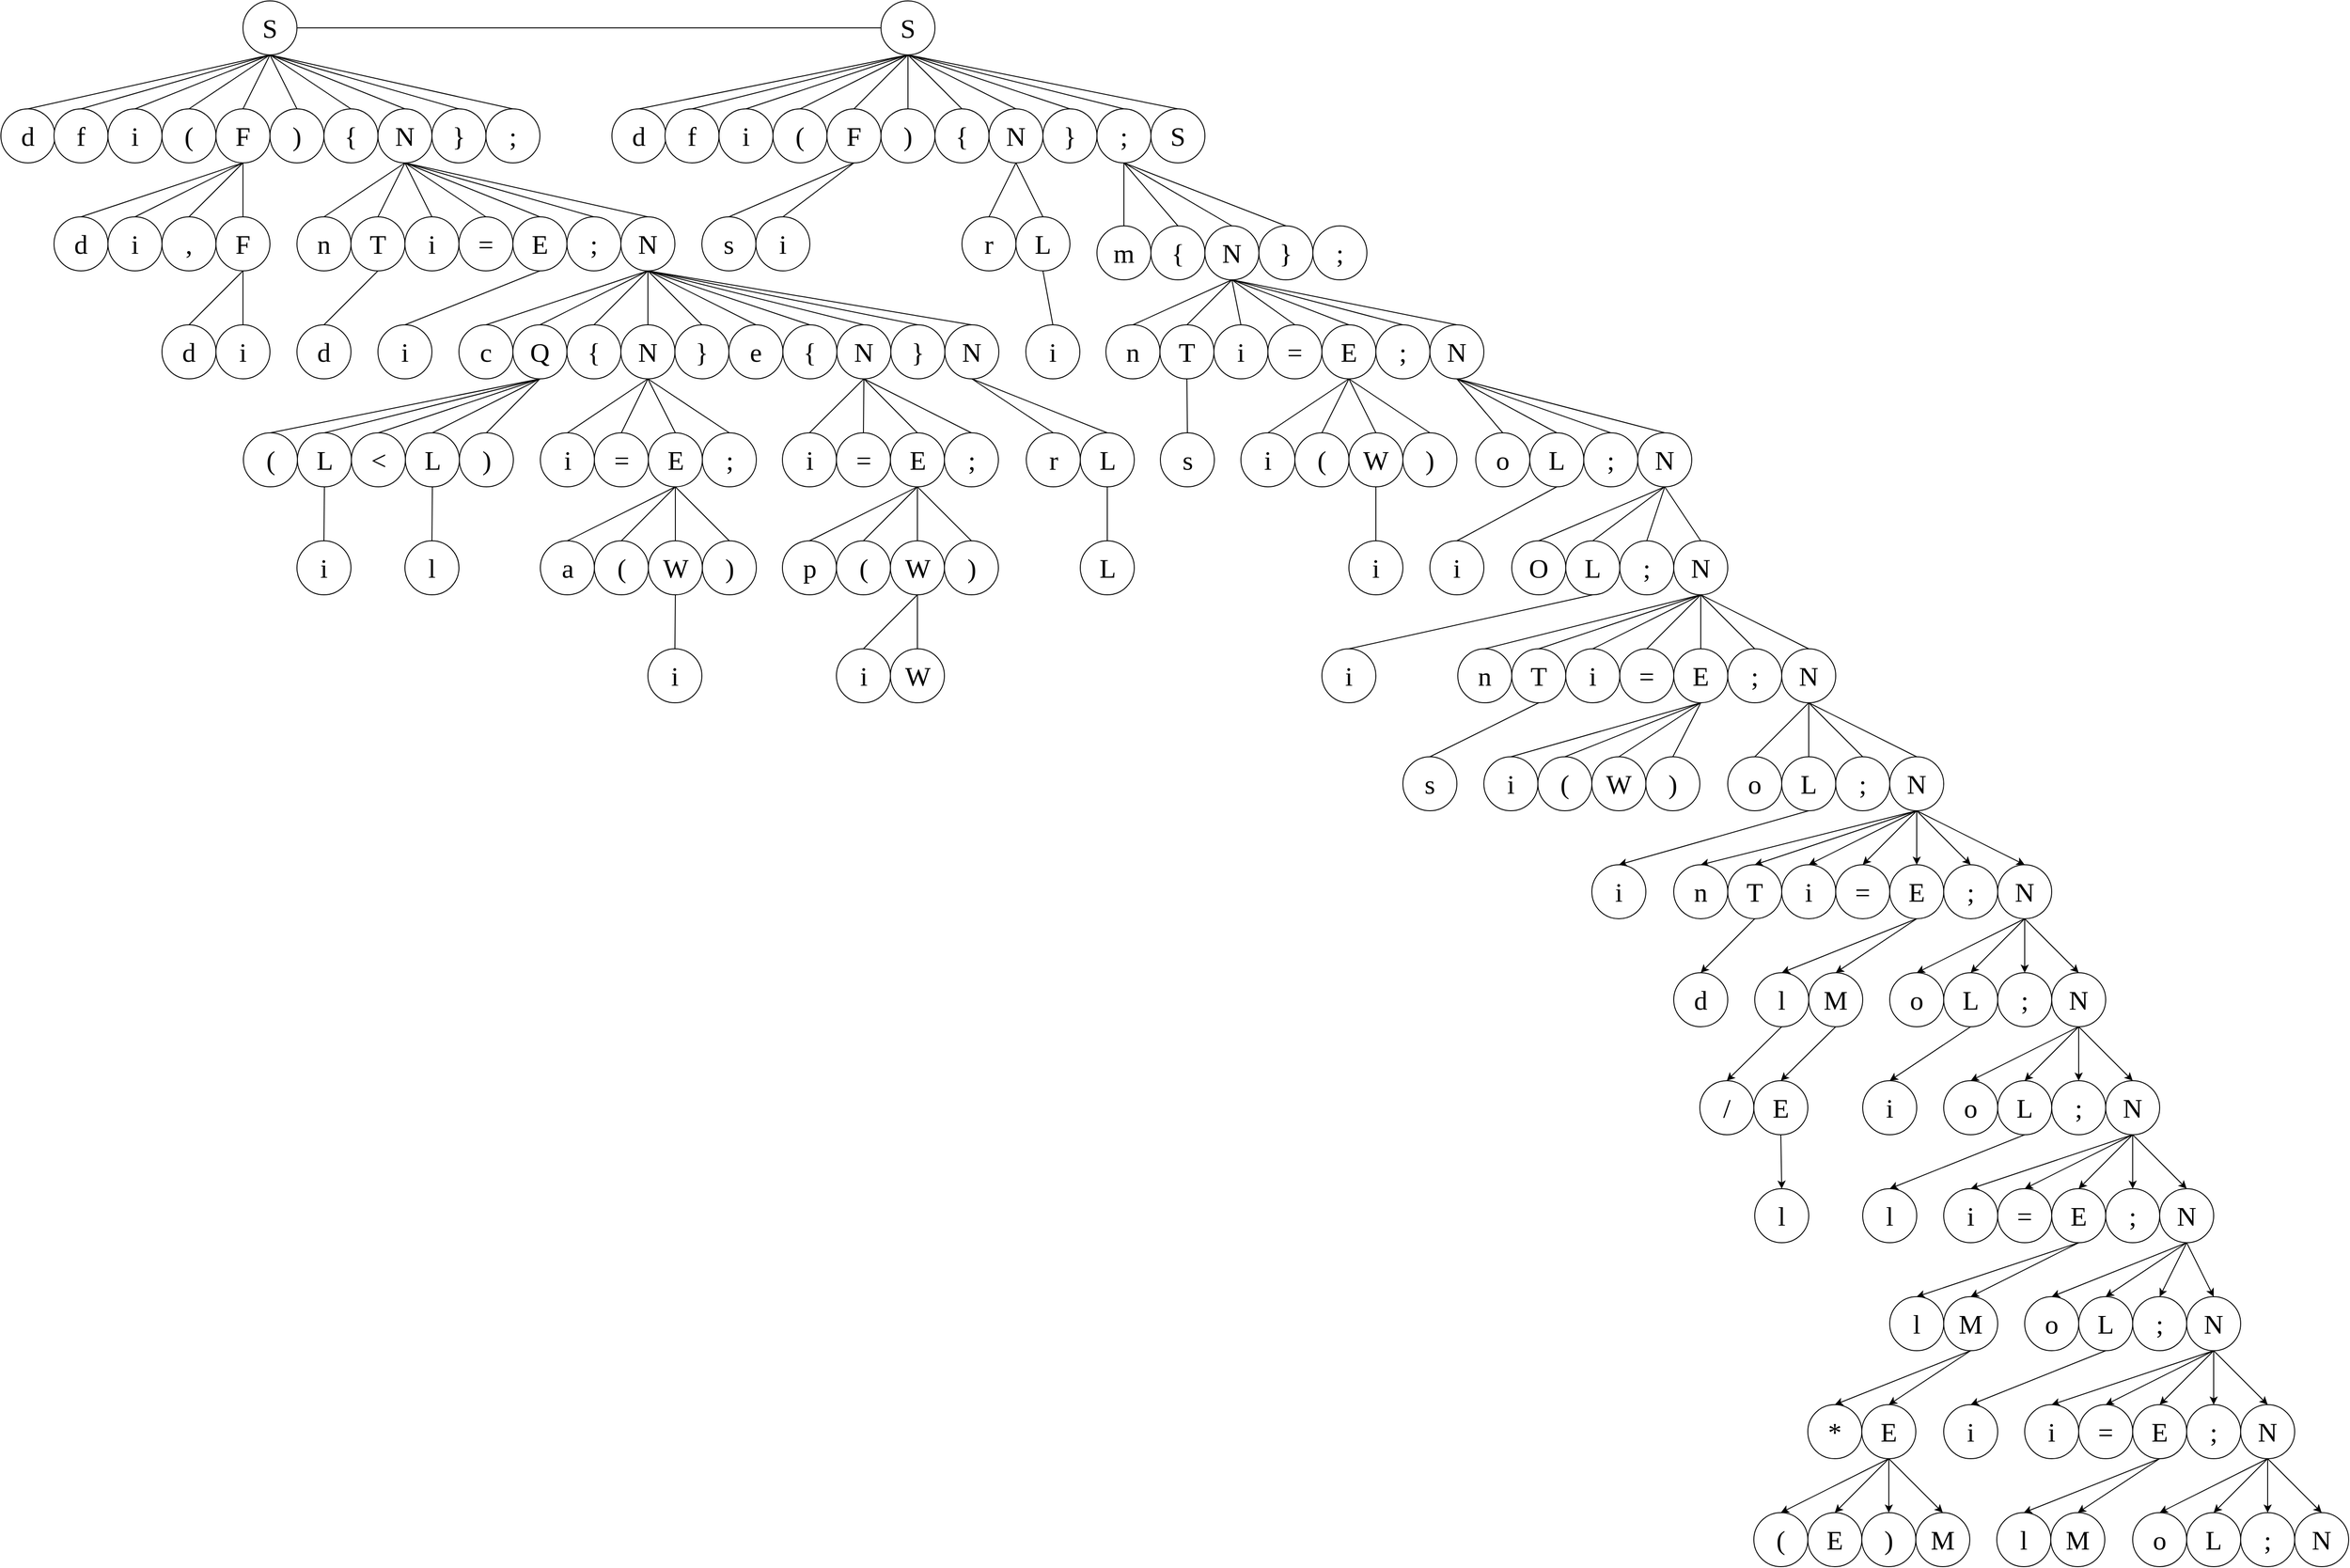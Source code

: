 <mxfile version="25.0.3">
  <diagram name="Страница — 1" id="LDdIF5J9_8_lLwIVbSU_">
    <mxGraphModel dx="1107" dy="932" grid="1" gridSize="10" guides="1" tooltips="1" connect="1" arrows="0" fold="1" page="1" pageScale="1" pageWidth="1169" pageHeight="827" math="0" shadow="0">
      <root>
        <mxCell id="0" />
        <mxCell id="1" parent="0" />
        <mxCell id="TaqGsP5J0sDB7Q5JTHYA-29" style="edgeStyle=none;rounded=0;orthogonalLoop=1;jettySize=auto;html=1;exitX=0.5;exitY=1;exitDx=0;exitDy=0;entryX=0.5;entryY=0;entryDx=0;entryDy=0;strokeColor=default;startArrow=none;startFill=0;endArrow=none;endFill=0;" edge="1" parent="1" source="TaqGsP5J0sDB7Q5JTHYA-1" target="TaqGsP5J0sDB7Q5JTHYA-2">
          <mxGeometry relative="1" as="geometry">
            <mxPoint x="130" y="90" as="targetPoint" />
          </mxGeometry>
        </mxCell>
        <mxCell id="TaqGsP5J0sDB7Q5JTHYA-30" style="edgeStyle=none;rounded=0;orthogonalLoop=1;jettySize=auto;html=1;exitX=0.5;exitY=1;exitDx=0;exitDy=0;entryX=0.5;entryY=0;entryDx=0;entryDy=0;endArrow=none;endFill=0;" edge="1" parent="1" source="TaqGsP5J0sDB7Q5JTHYA-1" target="TaqGsP5J0sDB7Q5JTHYA-6">
          <mxGeometry relative="1" as="geometry" />
        </mxCell>
        <mxCell id="TaqGsP5J0sDB7Q5JTHYA-31" style="edgeStyle=none;rounded=0;orthogonalLoop=1;jettySize=auto;html=1;exitX=0.5;exitY=1;exitDx=0;exitDy=0;entryX=0.5;entryY=0;entryDx=0;entryDy=0;endArrow=none;endFill=0;" edge="1" parent="1" source="TaqGsP5J0sDB7Q5JTHYA-1" target="TaqGsP5J0sDB7Q5JTHYA-5">
          <mxGeometry relative="1" as="geometry" />
        </mxCell>
        <mxCell id="TaqGsP5J0sDB7Q5JTHYA-32" style="edgeStyle=none;rounded=0;orthogonalLoop=1;jettySize=auto;html=1;exitX=0.5;exitY=1;exitDx=0;exitDy=0;entryX=0.5;entryY=0;entryDx=0;entryDy=0;endArrow=none;endFill=0;" edge="1" parent="1" source="TaqGsP5J0sDB7Q5JTHYA-1" target="TaqGsP5J0sDB7Q5JTHYA-4">
          <mxGeometry relative="1" as="geometry" />
        </mxCell>
        <mxCell id="TaqGsP5J0sDB7Q5JTHYA-33" style="edgeStyle=none;rounded=0;orthogonalLoop=1;jettySize=auto;html=1;exitX=0.5;exitY=1;exitDx=0;exitDy=0;entryX=0.5;entryY=0;entryDx=0;entryDy=0;endArrow=none;endFill=0;" edge="1" parent="1" source="TaqGsP5J0sDB7Q5JTHYA-1" target="TaqGsP5J0sDB7Q5JTHYA-3">
          <mxGeometry relative="1" as="geometry" />
        </mxCell>
        <mxCell id="TaqGsP5J0sDB7Q5JTHYA-34" style="edgeStyle=none;rounded=0;orthogonalLoop=1;jettySize=auto;html=1;exitX=0.5;exitY=1;exitDx=0;exitDy=0;entryX=0.5;entryY=0;entryDx=0;entryDy=0;endArrow=none;endFill=0;" edge="1" parent="1" source="TaqGsP5J0sDB7Q5JTHYA-1" target="TaqGsP5J0sDB7Q5JTHYA-7">
          <mxGeometry relative="1" as="geometry" />
        </mxCell>
        <mxCell id="TaqGsP5J0sDB7Q5JTHYA-35" style="edgeStyle=none;rounded=0;orthogonalLoop=1;jettySize=auto;html=1;exitX=0.5;exitY=1;exitDx=0;exitDy=0;entryX=0.5;entryY=0;entryDx=0;entryDy=0;endArrow=none;endFill=0;" edge="1" parent="1" source="TaqGsP5J0sDB7Q5JTHYA-1" target="TaqGsP5J0sDB7Q5JTHYA-11">
          <mxGeometry relative="1" as="geometry" />
        </mxCell>
        <mxCell id="TaqGsP5J0sDB7Q5JTHYA-36" style="edgeStyle=none;rounded=0;orthogonalLoop=1;jettySize=auto;html=1;exitX=0.5;exitY=1;exitDx=0;exitDy=0;entryX=0.5;entryY=0;entryDx=0;entryDy=0;endArrow=none;endFill=0;" edge="1" parent="1" source="TaqGsP5J0sDB7Q5JTHYA-1" target="TaqGsP5J0sDB7Q5JTHYA-10">
          <mxGeometry relative="1" as="geometry" />
        </mxCell>
        <mxCell id="TaqGsP5J0sDB7Q5JTHYA-37" style="edgeStyle=none;rounded=0;orthogonalLoop=1;jettySize=auto;html=1;exitX=0.5;exitY=1;exitDx=0;exitDy=0;entryX=0.5;entryY=0;entryDx=0;entryDy=0;endArrow=none;endFill=0;" edge="1" parent="1" source="TaqGsP5J0sDB7Q5JTHYA-1" target="TaqGsP5J0sDB7Q5JTHYA-9">
          <mxGeometry relative="1" as="geometry" />
        </mxCell>
        <mxCell id="TaqGsP5J0sDB7Q5JTHYA-38" style="edgeStyle=none;rounded=0;orthogonalLoop=1;jettySize=auto;html=1;exitX=0.5;exitY=1;exitDx=0;exitDy=0;entryX=0.5;entryY=0;entryDx=0;entryDy=0;endArrow=none;endFill=0;" edge="1" parent="1" source="TaqGsP5J0sDB7Q5JTHYA-1" target="TaqGsP5J0sDB7Q5JTHYA-8">
          <mxGeometry relative="1" as="geometry" />
        </mxCell>
        <mxCell id="TaqGsP5J0sDB7Q5JTHYA-1" value="S" style="ellipse;whiteSpace=wrap;html=1;aspect=fixed;fontSize=30;fontFamily=Times New Roman;" vertex="1" parent="1">
          <mxGeometry x="270" width="60" height="60" as="geometry" />
        </mxCell>
        <mxCell id="TaqGsP5J0sDB7Q5JTHYA-2" value="d" style="ellipse;whiteSpace=wrap;html=1;aspect=fixed;fontSize=30;fontFamily=Times New Roman;" vertex="1" parent="1">
          <mxGeometry x="1" y="120" width="60" height="60" as="geometry" />
        </mxCell>
        <mxCell id="TaqGsP5J0sDB7Q5JTHYA-57" style="edgeStyle=none;rounded=0;orthogonalLoop=1;jettySize=auto;html=1;exitX=0.5;exitY=1;exitDx=0;exitDy=0;entryX=0.5;entryY=0;entryDx=0;entryDy=0;endArrow=none;endFill=0;" edge="1" parent="1" source="TaqGsP5J0sDB7Q5JTHYA-3" target="TaqGsP5J0sDB7Q5JTHYA-56">
          <mxGeometry relative="1" as="geometry" />
        </mxCell>
        <mxCell id="TaqGsP5J0sDB7Q5JTHYA-58" style="edgeStyle=none;rounded=0;orthogonalLoop=1;jettySize=auto;html=1;exitX=0.5;exitY=1;exitDx=0;exitDy=0;entryX=0.5;entryY=0;entryDx=0;entryDy=0;endArrow=none;endFill=0;" edge="1" parent="1" source="TaqGsP5J0sDB7Q5JTHYA-3" target="TaqGsP5J0sDB7Q5JTHYA-55">
          <mxGeometry relative="1" as="geometry" />
        </mxCell>
        <mxCell id="TaqGsP5J0sDB7Q5JTHYA-59" style="edgeStyle=none;rounded=0;orthogonalLoop=1;jettySize=auto;html=1;exitX=0.5;exitY=1;exitDx=0;exitDy=0;entryX=0.5;entryY=0;entryDx=0;entryDy=0;endArrow=none;endFill=0;" edge="1" parent="1" source="TaqGsP5J0sDB7Q5JTHYA-3" target="TaqGsP5J0sDB7Q5JTHYA-53">
          <mxGeometry relative="1" as="geometry" />
        </mxCell>
        <mxCell id="TaqGsP5J0sDB7Q5JTHYA-60" style="edgeStyle=none;rounded=0;orthogonalLoop=1;jettySize=auto;html=1;exitX=0.5;exitY=1;exitDx=0;exitDy=0;entryX=0.5;entryY=0;entryDx=0;entryDy=0;endArrow=none;endFill=0;" edge="1" parent="1" source="TaqGsP5J0sDB7Q5JTHYA-3" target="TaqGsP5J0sDB7Q5JTHYA-54">
          <mxGeometry relative="1" as="geometry" />
        </mxCell>
        <mxCell id="TaqGsP5J0sDB7Q5JTHYA-3" value="F" style="ellipse;whiteSpace=wrap;html=1;aspect=fixed;fontSize=30;fontFamily=Times New Roman;" vertex="1" parent="1">
          <mxGeometry x="240" y="120" width="60" height="60" as="geometry" />
        </mxCell>
        <mxCell id="TaqGsP5J0sDB7Q5JTHYA-4" value="(" style="ellipse;whiteSpace=wrap;html=1;aspect=fixed;fontSize=30;fontFamily=Times New Roman;" vertex="1" parent="1">
          <mxGeometry x="180" y="120" width="60" height="60" as="geometry" />
        </mxCell>
        <mxCell id="TaqGsP5J0sDB7Q5JTHYA-5" value="i" style="ellipse;whiteSpace=wrap;html=1;aspect=fixed;fontSize=30;fontFamily=Times New Roman;" vertex="1" parent="1">
          <mxGeometry x="120" y="120" width="60" height="60" as="geometry" />
        </mxCell>
        <mxCell id="TaqGsP5J0sDB7Q5JTHYA-6" value="f" style="ellipse;whiteSpace=wrap;html=1;aspect=fixed;fontSize=30;fontFamily=Times New Roman;" vertex="1" parent="1">
          <mxGeometry x="60" y="120" width="60" height="60" as="geometry" />
        </mxCell>
        <mxCell id="TaqGsP5J0sDB7Q5JTHYA-7" value=")" style="ellipse;whiteSpace=wrap;html=1;aspect=fixed;fontSize=30;fontFamily=Times New Roman;" vertex="1" parent="1">
          <mxGeometry x="300" y="120" width="60" height="60" as="geometry" />
        </mxCell>
        <mxCell id="TaqGsP5J0sDB7Q5JTHYA-8" value=";" style="ellipse;whiteSpace=wrap;html=1;aspect=fixed;fontSize=30;fontFamily=Times New Roman;" vertex="1" parent="1">
          <mxGeometry x="540" y="120" width="60" height="60" as="geometry" />
        </mxCell>
        <mxCell id="TaqGsP5J0sDB7Q5JTHYA-9" value="}" style="ellipse;whiteSpace=wrap;html=1;aspect=fixed;fontSize=30;fontFamily=Times New Roman;" vertex="1" parent="1">
          <mxGeometry x="480" y="120" width="60" height="60" as="geometry" />
        </mxCell>
        <mxCell id="TaqGsP5J0sDB7Q5JTHYA-72" style="edgeStyle=none;rounded=0;orthogonalLoop=1;jettySize=auto;html=1;exitX=0.5;exitY=1;exitDx=0;exitDy=0;entryX=0.5;entryY=0;entryDx=0;entryDy=0;endArrow=none;endFill=0;" edge="1" parent="1" source="TaqGsP5J0sDB7Q5JTHYA-10" target="TaqGsP5J0sDB7Q5JTHYA-66">
          <mxGeometry relative="1" as="geometry" />
        </mxCell>
        <mxCell id="TaqGsP5J0sDB7Q5JTHYA-73" style="edgeStyle=none;rounded=0;orthogonalLoop=1;jettySize=auto;html=1;exitX=0.5;exitY=1;exitDx=0;exitDy=0;entryX=0.5;entryY=0;entryDx=0;entryDy=0;endArrow=none;endFill=0;" edge="1" parent="1" source="TaqGsP5J0sDB7Q5JTHYA-10" target="TaqGsP5J0sDB7Q5JTHYA-65">
          <mxGeometry relative="1" as="geometry" />
        </mxCell>
        <mxCell id="TaqGsP5J0sDB7Q5JTHYA-74" style="edgeStyle=none;rounded=0;orthogonalLoop=1;jettySize=auto;html=1;exitX=0.5;exitY=1;exitDx=0;exitDy=0;entryX=0.5;entryY=0;entryDx=0;entryDy=0;endArrow=none;endFill=0;" edge="1" parent="1" source="TaqGsP5J0sDB7Q5JTHYA-10" target="TaqGsP5J0sDB7Q5JTHYA-67">
          <mxGeometry relative="1" as="geometry" />
        </mxCell>
        <mxCell id="TaqGsP5J0sDB7Q5JTHYA-75" style="edgeStyle=none;rounded=0;orthogonalLoop=1;jettySize=auto;html=1;exitX=0.5;exitY=1;exitDx=0;exitDy=0;entryX=0.5;entryY=0;entryDx=0;entryDy=0;endArrow=none;endFill=0;" edge="1" parent="1" source="TaqGsP5J0sDB7Q5JTHYA-10" target="TaqGsP5J0sDB7Q5JTHYA-68">
          <mxGeometry relative="1" as="geometry" />
        </mxCell>
        <mxCell id="TaqGsP5J0sDB7Q5JTHYA-76" style="edgeStyle=none;rounded=0;orthogonalLoop=1;jettySize=auto;html=1;exitX=0.5;exitY=1;exitDx=0;exitDy=0;entryX=0.5;entryY=0;entryDx=0;entryDy=0;endArrow=none;endFill=0;" edge="1" parent="1" source="TaqGsP5J0sDB7Q5JTHYA-10" target="TaqGsP5J0sDB7Q5JTHYA-69">
          <mxGeometry relative="1" as="geometry" />
        </mxCell>
        <mxCell id="TaqGsP5J0sDB7Q5JTHYA-77" style="edgeStyle=none;rounded=0;orthogonalLoop=1;jettySize=auto;html=1;exitX=0.5;exitY=1;exitDx=0;exitDy=0;entryX=0.5;entryY=0;entryDx=0;entryDy=0;endArrow=none;endFill=0;" edge="1" parent="1" source="TaqGsP5J0sDB7Q5JTHYA-10" target="TaqGsP5J0sDB7Q5JTHYA-70">
          <mxGeometry relative="1" as="geometry" />
        </mxCell>
        <mxCell id="TaqGsP5J0sDB7Q5JTHYA-78" style="edgeStyle=none;rounded=0;orthogonalLoop=1;jettySize=auto;html=1;exitX=0.5;exitY=1;exitDx=0;exitDy=0;entryX=0.5;entryY=0;entryDx=0;entryDy=0;endArrow=none;endFill=0;" edge="1" parent="1" source="TaqGsP5J0sDB7Q5JTHYA-10" target="TaqGsP5J0sDB7Q5JTHYA-71">
          <mxGeometry relative="1" as="geometry" />
        </mxCell>
        <mxCell id="TaqGsP5J0sDB7Q5JTHYA-10" value="N" style="ellipse;whiteSpace=wrap;html=1;aspect=fixed;fontSize=30;fontFamily=Times New Roman;" vertex="1" parent="1">
          <mxGeometry x="420" y="120" width="60" height="60" as="geometry" />
        </mxCell>
        <mxCell id="TaqGsP5J0sDB7Q5JTHYA-11" value="{" style="ellipse;whiteSpace=wrap;html=1;aspect=fixed;fontSize=30;fontFamily=Times New Roman;" vertex="1" parent="1">
          <mxGeometry x="360" y="120" width="60" height="60" as="geometry" />
        </mxCell>
        <mxCell id="TaqGsP5J0sDB7Q5JTHYA-42" style="edgeStyle=none;rounded=0;orthogonalLoop=1;jettySize=auto;html=1;exitX=0.5;exitY=1;exitDx=0;exitDy=0;entryX=0.5;entryY=0;entryDx=0;entryDy=0;endArrow=none;endFill=0;" edge="1" parent="1" source="TaqGsP5J0sDB7Q5JTHYA-13" target="TaqGsP5J0sDB7Q5JTHYA-14">
          <mxGeometry relative="1" as="geometry" />
        </mxCell>
        <mxCell id="TaqGsP5J0sDB7Q5JTHYA-43" style="edgeStyle=none;rounded=0;orthogonalLoop=1;jettySize=auto;html=1;exitX=0.5;exitY=1;exitDx=0;exitDy=0;entryX=0.5;entryY=0;entryDx=0;entryDy=0;endArrow=none;endFill=0;" edge="1" parent="1" source="TaqGsP5J0sDB7Q5JTHYA-13" target="TaqGsP5J0sDB7Q5JTHYA-18">
          <mxGeometry relative="1" as="geometry" />
        </mxCell>
        <mxCell id="TaqGsP5J0sDB7Q5JTHYA-44" style="edgeStyle=none;rounded=0;orthogonalLoop=1;jettySize=auto;html=1;exitX=0.5;exitY=1;exitDx=0;exitDy=0;entryX=0.5;entryY=0;entryDx=0;entryDy=0;endArrow=none;endFill=0;" edge="1" parent="1" source="TaqGsP5J0sDB7Q5JTHYA-13" target="TaqGsP5J0sDB7Q5JTHYA-17">
          <mxGeometry relative="1" as="geometry" />
        </mxCell>
        <mxCell id="TaqGsP5J0sDB7Q5JTHYA-45" style="edgeStyle=none;rounded=0;orthogonalLoop=1;jettySize=auto;html=1;exitX=0.5;exitY=1;exitDx=0;exitDy=0;entryX=0.5;entryY=0;entryDx=0;entryDy=0;endArrow=none;endFill=0;" edge="1" parent="1" source="TaqGsP5J0sDB7Q5JTHYA-13" target="TaqGsP5J0sDB7Q5JTHYA-16">
          <mxGeometry relative="1" as="geometry" />
        </mxCell>
        <mxCell id="TaqGsP5J0sDB7Q5JTHYA-46" style="edgeStyle=none;rounded=0;orthogonalLoop=1;jettySize=auto;html=1;exitX=0.5;exitY=1;exitDx=0;exitDy=0;entryX=0.5;entryY=0;entryDx=0;entryDy=0;endArrow=none;endFill=0;" edge="1" parent="1" source="TaqGsP5J0sDB7Q5JTHYA-13" target="TaqGsP5J0sDB7Q5JTHYA-15">
          <mxGeometry relative="1" as="geometry" />
        </mxCell>
        <mxCell id="TaqGsP5J0sDB7Q5JTHYA-47" style="edgeStyle=none;rounded=0;orthogonalLoop=1;jettySize=auto;html=1;exitX=0.5;exitY=1;exitDx=0;exitDy=0;entryX=0.5;entryY=0;entryDx=0;entryDy=0;endArrow=none;endFill=0;" edge="1" parent="1" source="TaqGsP5J0sDB7Q5JTHYA-13" target="TaqGsP5J0sDB7Q5JTHYA-19">
          <mxGeometry relative="1" as="geometry" />
        </mxCell>
        <mxCell id="TaqGsP5J0sDB7Q5JTHYA-48" style="edgeStyle=none;rounded=0;orthogonalLoop=1;jettySize=auto;html=1;exitX=0.5;exitY=1;exitDx=0;exitDy=0;entryX=0.5;entryY=0;entryDx=0;entryDy=0;endArrow=none;endFill=0;" edge="1" parent="1" source="TaqGsP5J0sDB7Q5JTHYA-13" target="TaqGsP5J0sDB7Q5JTHYA-23">
          <mxGeometry relative="1" as="geometry" />
        </mxCell>
        <mxCell id="TaqGsP5J0sDB7Q5JTHYA-49" style="edgeStyle=none;rounded=0;orthogonalLoop=1;jettySize=auto;html=1;exitX=0.5;exitY=1;exitDx=0;exitDy=0;entryX=0.5;entryY=0;entryDx=0;entryDy=0;endArrow=none;endFill=0;" edge="1" parent="1" source="TaqGsP5J0sDB7Q5JTHYA-13" target="TaqGsP5J0sDB7Q5JTHYA-22">
          <mxGeometry relative="1" as="geometry" />
        </mxCell>
        <mxCell id="TaqGsP5J0sDB7Q5JTHYA-50" style="edgeStyle=none;rounded=0;orthogonalLoop=1;jettySize=auto;html=1;exitX=0.5;exitY=1;exitDx=0;exitDy=0;entryX=0.5;entryY=0;entryDx=0;entryDy=0;endArrow=none;endFill=0;" edge="1" parent="1" source="TaqGsP5J0sDB7Q5JTHYA-13" target="TaqGsP5J0sDB7Q5JTHYA-21">
          <mxGeometry relative="1" as="geometry" />
        </mxCell>
        <mxCell id="TaqGsP5J0sDB7Q5JTHYA-51" style="edgeStyle=none;rounded=0;orthogonalLoop=1;jettySize=auto;html=1;exitX=0.5;exitY=1;exitDx=0;exitDy=0;entryX=0.5;entryY=0;entryDx=0;entryDy=0;endArrow=none;endFill=0;" edge="1" parent="1" source="TaqGsP5J0sDB7Q5JTHYA-13" target="TaqGsP5J0sDB7Q5JTHYA-20">
          <mxGeometry relative="1" as="geometry" />
        </mxCell>
        <mxCell id="TaqGsP5J0sDB7Q5JTHYA-52" style="edgeStyle=none;rounded=0;orthogonalLoop=1;jettySize=auto;html=1;exitX=0.5;exitY=1;exitDx=0;exitDy=0;entryX=0.5;entryY=0;entryDx=0;entryDy=0;endArrow=none;endFill=0;" edge="1" parent="1" source="TaqGsP5J0sDB7Q5JTHYA-13" target="TaqGsP5J0sDB7Q5JTHYA-24">
          <mxGeometry relative="1" as="geometry" />
        </mxCell>
        <mxCell id="TaqGsP5J0sDB7Q5JTHYA-13" value="S" style="ellipse;whiteSpace=wrap;html=1;aspect=fixed;fontSize=30;fontFamily=Times New Roman;" vertex="1" parent="1">
          <mxGeometry x="979" width="60" height="60" as="geometry" />
        </mxCell>
        <mxCell id="TaqGsP5J0sDB7Q5JTHYA-14" value="d" style="ellipse;whiteSpace=wrap;html=1;aspect=fixed;fontSize=30;fontFamily=Times New Roman;" vertex="1" parent="1">
          <mxGeometry x="680" y="120" width="60" height="60" as="geometry" />
        </mxCell>
        <mxCell id="TaqGsP5J0sDB7Q5JTHYA-108" style="edgeStyle=none;rounded=0;orthogonalLoop=1;jettySize=auto;html=1;exitX=0.5;exitY=1;exitDx=0;exitDy=0;entryX=0.5;entryY=0;entryDx=0;entryDy=0;endArrow=none;endFill=0;" edge="1" parent="1" source="TaqGsP5J0sDB7Q5JTHYA-15" target="TaqGsP5J0sDB7Q5JTHYA-107">
          <mxGeometry relative="1" as="geometry" />
        </mxCell>
        <mxCell id="TaqGsP5J0sDB7Q5JTHYA-109" style="edgeStyle=none;rounded=0;orthogonalLoop=1;jettySize=auto;html=1;exitX=0.5;exitY=1;exitDx=0;exitDy=0;entryX=0.5;entryY=0;entryDx=0;entryDy=0;endArrow=none;endFill=0;" edge="1" parent="1" source="TaqGsP5J0sDB7Q5JTHYA-15" target="TaqGsP5J0sDB7Q5JTHYA-106">
          <mxGeometry relative="1" as="geometry" />
        </mxCell>
        <mxCell id="TaqGsP5J0sDB7Q5JTHYA-15" value="F" style="ellipse;whiteSpace=wrap;html=1;aspect=fixed;fontSize=30;fontFamily=Times New Roman;" vertex="1" parent="1">
          <mxGeometry x="919" y="120" width="60" height="60" as="geometry" />
        </mxCell>
        <mxCell id="TaqGsP5J0sDB7Q5JTHYA-16" value="(" style="ellipse;whiteSpace=wrap;html=1;aspect=fixed;fontSize=30;fontFamily=Times New Roman;" vertex="1" parent="1">
          <mxGeometry x="859" y="120" width="60" height="60" as="geometry" />
        </mxCell>
        <mxCell id="TaqGsP5J0sDB7Q5JTHYA-17" value="i" style="ellipse;whiteSpace=wrap;html=1;aspect=fixed;fontSize=30;fontFamily=Times New Roman;" vertex="1" parent="1">
          <mxGeometry x="799" y="120" width="60" height="60" as="geometry" />
        </mxCell>
        <mxCell id="TaqGsP5J0sDB7Q5JTHYA-18" value="f" style="ellipse;whiteSpace=wrap;html=1;aspect=fixed;fontSize=30;fontFamily=Times New Roman;" vertex="1" parent="1">
          <mxGeometry x="739" y="120" width="60" height="60" as="geometry" />
        </mxCell>
        <mxCell id="TaqGsP5J0sDB7Q5JTHYA-19" value=")" style="ellipse;whiteSpace=wrap;html=1;aspect=fixed;fontSize=30;fontFamily=Times New Roman;" vertex="1" parent="1">
          <mxGeometry x="979" y="120" width="60" height="60" as="geometry" />
        </mxCell>
        <mxCell id="TaqGsP5J0sDB7Q5JTHYA-121" style="edgeStyle=none;rounded=0;orthogonalLoop=1;jettySize=auto;html=1;exitX=0.5;exitY=1;exitDx=0;exitDy=0;entryX=0.5;entryY=0;entryDx=0;entryDy=0;endArrow=none;endFill=0;" edge="1" parent="1" source="TaqGsP5J0sDB7Q5JTHYA-20" target="TaqGsP5J0sDB7Q5JTHYA-115">
          <mxGeometry relative="1" as="geometry" />
        </mxCell>
        <mxCell id="TaqGsP5J0sDB7Q5JTHYA-122" style="edgeStyle=none;rounded=0;orthogonalLoop=1;jettySize=auto;html=1;exitX=0.5;exitY=1;exitDx=0;exitDy=0;entryX=0.5;entryY=0;entryDx=0;entryDy=0;endArrow=none;endFill=0;" edge="1" parent="1" source="TaqGsP5J0sDB7Q5JTHYA-20" target="TaqGsP5J0sDB7Q5JTHYA-116">
          <mxGeometry relative="1" as="geometry" />
        </mxCell>
        <mxCell id="TaqGsP5J0sDB7Q5JTHYA-123" style="edgeStyle=none;rounded=0;orthogonalLoop=1;jettySize=auto;html=1;exitX=0.5;exitY=1;exitDx=0;exitDy=0;entryX=0.5;entryY=0;entryDx=0;entryDy=0;endArrow=none;endFill=0;" edge="1" parent="1" source="TaqGsP5J0sDB7Q5JTHYA-20" target="TaqGsP5J0sDB7Q5JTHYA-117">
          <mxGeometry relative="1" as="geometry" />
        </mxCell>
        <mxCell id="TaqGsP5J0sDB7Q5JTHYA-125" style="edgeStyle=none;rounded=0;orthogonalLoop=1;jettySize=auto;html=1;exitX=0.5;exitY=1;exitDx=0;exitDy=0;entryX=0.5;entryY=0;entryDx=0;entryDy=0;endArrow=none;endFill=0;" edge="1" parent="1" source="TaqGsP5J0sDB7Q5JTHYA-20" target="TaqGsP5J0sDB7Q5JTHYA-118">
          <mxGeometry relative="1" as="geometry" />
        </mxCell>
        <mxCell id="TaqGsP5J0sDB7Q5JTHYA-20" value=";" style="ellipse;whiteSpace=wrap;html=1;aspect=fixed;fontSize=30;fontFamily=Times New Roman;" vertex="1" parent="1">
          <mxGeometry x="1219" y="120" width="60" height="60" as="geometry" />
        </mxCell>
        <mxCell id="TaqGsP5J0sDB7Q5JTHYA-21" value="}" style="ellipse;whiteSpace=wrap;html=1;aspect=fixed;fontSize=30;fontFamily=Times New Roman;" vertex="1" parent="1">
          <mxGeometry x="1159" y="120" width="60" height="60" as="geometry" />
        </mxCell>
        <mxCell id="TaqGsP5J0sDB7Q5JTHYA-113" style="edgeStyle=none;rounded=0;orthogonalLoop=1;jettySize=auto;html=1;exitX=0.5;exitY=1;exitDx=0;exitDy=0;entryX=0.5;entryY=0;entryDx=0;entryDy=0;endArrow=none;endFill=0;" edge="1" parent="1" source="TaqGsP5J0sDB7Q5JTHYA-22" target="TaqGsP5J0sDB7Q5JTHYA-111">
          <mxGeometry relative="1" as="geometry" />
        </mxCell>
        <mxCell id="TaqGsP5J0sDB7Q5JTHYA-114" style="edgeStyle=none;rounded=0;orthogonalLoop=1;jettySize=auto;html=1;exitX=0.5;exitY=1;exitDx=0;exitDy=0;entryX=0.5;entryY=0;entryDx=0;entryDy=0;endArrow=none;endFill=0;" edge="1" parent="1" source="TaqGsP5J0sDB7Q5JTHYA-22" target="TaqGsP5J0sDB7Q5JTHYA-112">
          <mxGeometry relative="1" as="geometry" />
        </mxCell>
        <mxCell id="TaqGsP5J0sDB7Q5JTHYA-22" value="N" style="ellipse;whiteSpace=wrap;html=1;aspect=fixed;fontSize=30;fontFamily=Times New Roman;" vertex="1" parent="1">
          <mxGeometry x="1099" y="120" width="60" height="60" as="geometry" />
        </mxCell>
        <mxCell id="TaqGsP5J0sDB7Q5JTHYA-23" value="{" style="ellipse;whiteSpace=wrap;html=1;aspect=fixed;fontSize=30;fontFamily=Times New Roman;" vertex="1" parent="1">
          <mxGeometry x="1039" y="120" width="60" height="60" as="geometry" />
        </mxCell>
        <mxCell id="TaqGsP5J0sDB7Q5JTHYA-24" value="S" style="ellipse;whiteSpace=wrap;html=1;aspect=fixed;fontSize=30;fontFamily=Times New Roman;" vertex="1" parent="1">
          <mxGeometry x="1279" y="120" width="60" height="60" as="geometry" />
        </mxCell>
        <mxCell id="TaqGsP5J0sDB7Q5JTHYA-25" value="" style="endArrow=none;html=1;rounded=0;exitX=1;exitY=0.5;exitDx=0;exitDy=0;entryX=0;entryY=0.5;entryDx=0;entryDy=0;" edge="1" parent="1" source="TaqGsP5J0sDB7Q5JTHYA-1" target="TaqGsP5J0sDB7Q5JTHYA-13">
          <mxGeometry width="50" height="50" relative="1" as="geometry">
            <mxPoint x="490" y="40" as="sourcePoint" />
            <mxPoint x="540" y="-10" as="targetPoint" />
          </mxGeometry>
        </mxCell>
        <mxCell id="TaqGsP5J0sDB7Q5JTHYA-53" value="i" style="ellipse;whiteSpace=wrap;html=1;aspect=fixed;fontSize=30;fontFamily=Times New Roman;" vertex="1" parent="1">
          <mxGeometry x="120" y="240" width="60" height="60" as="geometry" />
        </mxCell>
        <mxCell id="TaqGsP5J0sDB7Q5JTHYA-54" value="d" style="ellipse;whiteSpace=wrap;html=1;aspect=fixed;fontSize=30;fontFamily=Times New Roman;" vertex="1" parent="1">
          <mxGeometry x="60" y="240" width="60" height="60" as="geometry" />
        </mxCell>
        <mxCell id="TaqGsP5J0sDB7Q5JTHYA-55" value="," style="ellipse;whiteSpace=wrap;html=1;aspect=fixed;fontSize=30;fontFamily=Times New Roman;" vertex="1" parent="1">
          <mxGeometry x="180" y="240" width="60" height="60" as="geometry" />
        </mxCell>
        <mxCell id="TaqGsP5J0sDB7Q5JTHYA-63" style="edgeStyle=none;rounded=0;orthogonalLoop=1;jettySize=auto;html=1;exitX=0.5;exitY=1;exitDx=0;exitDy=0;entryX=0.5;entryY=0;entryDx=0;entryDy=0;endArrow=none;endFill=0;" edge="1" parent="1" source="TaqGsP5J0sDB7Q5JTHYA-56" target="TaqGsP5J0sDB7Q5JTHYA-61">
          <mxGeometry relative="1" as="geometry" />
        </mxCell>
        <mxCell id="TaqGsP5J0sDB7Q5JTHYA-64" style="edgeStyle=none;rounded=0;orthogonalLoop=1;jettySize=auto;html=1;exitX=0.5;exitY=1;exitDx=0;exitDy=0;entryX=0.5;entryY=0;entryDx=0;entryDy=0;endArrow=none;endFill=0;" edge="1" parent="1" source="TaqGsP5J0sDB7Q5JTHYA-56" target="TaqGsP5J0sDB7Q5JTHYA-62">
          <mxGeometry relative="1" as="geometry" />
        </mxCell>
        <mxCell id="TaqGsP5J0sDB7Q5JTHYA-56" value="F" style="ellipse;whiteSpace=wrap;html=1;aspect=fixed;fontSize=30;fontFamily=Times New Roman;" vertex="1" parent="1">
          <mxGeometry x="240" y="240" width="60" height="60" as="geometry" />
        </mxCell>
        <mxCell id="TaqGsP5J0sDB7Q5JTHYA-61" value="i" style="ellipse;whiteSpace=wrap;html=1;aspect=fixed;fontSize=30;fontFamily=Times New Roman;" vertex="1" parent="1">
          <mxGeometry x="240" y="360" width="60" height="60" as="geometry" />
        </mxCell>
        <mxCell id="TaqGsP5J0sDB7Q5JTHYA-62" value="d" style="ellipse;whiteSpace=wrap;html=1;aspect=fixed;fontSize=30;fontFamily=Times New Roman;" vertex="1" parent="1">
          <mxGeometry x="180" y="360" width="60" height="60" as="geometry" />
        </mxCell>
        <mxCell id="TaqGsP5J0sDB7Q5JTHYA-80" style="edgeStyle=none;rounded=0;orthogonalLoop=1;jettySize=auto;html=1;exitX=0.5;exitY=1;exitDx=0;exitDy=0;entryX=0.5;entryY=0;entryDx=0;entryDy=0;endArrow=none;endFill=0;" edge="1" parent="1" source="TaqGsP5J0sDB7Q5JTHYA-65" target="TaqGsP5J0sDB7Q5JTHYA-79">
          <mxGeometry relative="1" as="geometry" />
        </mxCell>
        <mxCell id="TaqGsP5J0sDB7Q5JTHYA-65" value="T" style="ellipse;whiteSpace=wrap;html=1;aspect=fixed;fontSize=30;fontFamily=Times New Roman;" vertex="1" parent="1">
          <mxGeometry x="390" y="240" width="60" height="60" as="geometry" />
        </mxCell>
        <mxCell id="TaqGsP5J0sDB7Q5JTHYA-66" value="n" style="ellipse;whiteSpace=wrap;html=1;aspect=fixed;fontSize=30;fontFamily=Times New Roman;" vertex="1" parent="1">
          <mxGeometry x="330" y="240" width="60" height="60" as="geometry" />
        </mxCell>
        <mxCell id="TaqGsP5J0sDB7Q5JTHYA-67" value="i" style="ellipse;whiteSpace=wrap;html=1;aspect=fixed;fontSize=30;fontFamily=Times New Roman;" vertex="1" parent="1">
          <mxGeometry x="450" y="240" width="60" height="60" as="geometry" />
        </mxCell>
        <mxCell id="TaqGsP5J0sDB7Q5JTHYA-68" value="=" style="ellipse;whiteSpace=wrap;html=1;aspect=fixed;fontSize=30;fontFamily=Times New Roman;" vertex="1" parent="1">
          <mxGeometry x="510" y="240" width="60" height="60" as="geometry" />
        </mxCell>
        <mxCell id="TaqGsP5J0sDB7Q5JTHYA-82" style="edgeStyle=none;rounded=0;orthogonalLoop=1;jettySize=auto;html=1;exitX=0.5;exitY=1;exitDx=0;exitDy=0;entryX=0.5;entryY=0;entryDx=0;entryDy=0;endArrow=none;endFill=0;" edge="1" parent="1" source="TaqGsP5J0sDB7Q5JTHYA-69" target="TaqGsP5J0sDB7Q5JTHYA-81">
          <mxGeometry relative="1" as="geometry" />
        </mxCell>
        <mxCell id="TaqGsP5J0sDB7Q5JTHYA-69" value="E" style="ellipse;whiteSpace=wrap;html=1;aspect=fixed;fontSize=30;fontFamily=Times New Roman;" vertex="1" parent="1">
          <mxGeometry x="570" y="240" width="60" height="60" as="geometry" />
        </mxCell>
        <mxCell id="TaqGsP5J0sDB7Q5JTHYA-70" value=";" style="ellipse;whiteSpace=wrap;html=1;aspect=fixed;fontSize=30;fontFamily=Times New Roman;" vertex="1" parent="1">
          <mxGeometry x="630" y="240" width="60" height="60" as="geometry" />
        </mxCell>
        <mxCell id="TaqGsP5J0sDB7Q5JTHYA-96" style="edgeStyle=none;rounded=0;orthogonalLoop=1;jettySize=auto;html=1;exitX=0.5;exitY=1;exitDx=0;exitDy=0;entryX=0.5;entryY=0;entryDx=0;entryDy=0;endArrow=none;endFill=0;" edge="1" parent="1" source="TaqGsP5J0sDB7Q5JTHYA-71" target="TaqGsP5J0sDB7Q5JTHYA-88">
          <mxGeometry relative="1" as="geometry" />
        </mxCell>
        <mxCell id="TaqGsP5J0sDB7Q5JTHYA-97" style="edgeStyle=none;rounded=0;orthogonalLoop=1;jettySize=auto;html=1;exitX=0.5;exitY=1;exitDx=0;exitDy=0;entryX=0.5;entryY=0;entryDx=0;entryDy=0;endArrow=none;endFill=0;" edge="1" parent="1" source="TaqGsP5J0sDB7Q5JTHYA-71" target="TaqGsP5J0sDB7Q5JTHYA-86">
          <mxGeometry relative="1" as="geometry" />
        </mxCell>
        <mxCell id="TaqGsP5J0sDB7Q5JTHYA-98" style="edgeStyle=none;rounded=0;orthogonalLoop=1;jettySize=auto;html=1;exitX=0.5;exitY=1;exitDx=0;exitDy=0;entryX=0.5;entryY=0;entryDx=0;entryDy=0;endArrow=none;endFill=0;" edge="1" parent="1" source="TaqGsP5J0sDB7Q5JTHYA-71" target="TaqGsP5J0sDB7Q5JTHYA-84">
          <mxGeometry relative="1" as="geometry" />
        </mxCell>
        <mxCell id="TaqGsP5J0sDB7Q5JTHYA-99" style="edgeStyle=none;rounded=0;orthogonalLoop=1;jettySize=auto;html=1;exitX=0.5;exitY=1;exitDx=0;exitDy=0;entryX=0.5;entryY=0;entryDx=0;entryDy=0;endArrow=none;endFill=0;" edge="1" parent="1" source="TaqGsP5J0sDB7Q5JTHYA-71" target="TaqGsP5J0sDB7Q5JTHYA-90">
          <mxGeometry relative="1" as="geometry" />
        </mxCell>
        <mxCell id="TaqGsP5J0sDB7Q5JTHYA-100" style="edgeStyle=none;rounded=0;orthogonalLoop=1;jettySize=auto;html=1;exitX=0.5;exitY=1;exitDx=0;exitDy=0;entryX=0.5;entryY=0;entryDx=0;entryDy=0;endArrow=none;endFill=0;" edge="1" parent="1" source="TaqGsP5J0sDB7Q5JTHYA-71" target="TaqGsP5J0sDB7Q5JTHYA-89">
          <mxGeometry relative="1" as="geometry" />
        </mxCell>
        <mxCell id="TaqGsP5J0sDB7Q5JTHYA-101" style="edgeStyle=none;rounded=0;orthogonalLoop=1;jettySize=auto;html=1;exitX=0.5;exitY=1;exitDx=0;exitDy=0;entryX=0.5;entryY=0;entryDx=0;entryDy=0;endArrow=none;endFill=0;" edge="1" parent="1" source="TaqGsP5J0sDB7Q5JTHYA-71" target="TaqGsP5J0sDB7Q5JTHYA-93">
          <mxGeometry relative="1" as="geometry" />
        </mxCell>
        <mxCell id="TaqGsP5J0sDB7Q5JTHYA-102" style="edgeStyle=none;rounded=0;orthogonalLoop=1;jettySize=auto;html=1;exitX=0.5;exitY=1;exitDx=0;exitDy=0;entryX=0.5;entryY=0;entryDx=0;entryDy=0;endArrow=none;endFill=0;" edge="1" parent="1" source="TaqGsP5J0sDB7Q5JTHYA-71" target="TaqGsP5J0sDB7Q5JTHYA-92">
          <mxGeometry relative="1" as="geometry" />
        </mxCell>
        <mxCell id="TaqGsP5J0sDB7Q5JTHYA-103" style="edgeStyle=none;rounded=0;orthogonalLoop=1;jettySize=auto;html=1;exitX=0.5;exitY=1;exitDx=0;exitDy=0;entryX=0.5;entryY=0;entryDx=0;entryDy=0;endArrow=none;endFill=0;" edge="1" parent="1" source="TaqGsP5J0sDB7Q5JTHYA-71" target="TaqGsP5J0sDB7Q5JTHYA-91">
          <mxGeometry relative="1" as="geometry" />
        </mxCell>
        <mxCell id="TaqGsP5J0sDB7Q5JTHYA-104" style="edgeStyle=none;rounded=0;orthogonalLoop=1;jettySize=auto;html=1;exitX=0.5;exitY=1;exitDx=0;exitDy=0;entryX=0.5;entryY=0;entryDx=0;entryDy=0;endArrow=none;endFill=0;" edge="1" parent="1" source="TaqGsP5J0sDB7Q5JTHYA-71" target="TaqGsP5J0sDB7Q5JTHYA-95">
          <mxGeometry relative="1" as="geometry" />
        </mxCell>
        <mxCell id="TaqGsP5J0sDB7Q5JTHYA-105" style="edgeStyle=none;rounded=0;orthogonalLoop=1;jettySize=auto;html=1;exitX=0.5;exitY=1;exitDx=0;exitDy=0;entryX=0.5;entryY=0;entryDx=0;entryDy=0;endArrow=none;endFill=0;" edge="1" parent="1" source="TaqGsP5J0sDB7Q5JTHYA-71" target="TaqGsP5J0sDB7Q5JTHYA-94">
          <mxGeometry relative="1" as="geometry" />
        </mxCell>
        <mxCell id="TaqGsP5J0sDB7Q5JTHYA-71" value="N" style="ellipse;whiteSpace=wrap;html=1;aspect=fixed;fontSize=30;fontFamily=Times New Roman;" vertex="1" parent="1">
          <mxGeometry x="690" y="240" width="60" height="60" as="geometry" />
        </mxCell>
        <mxCell id="TaqGsP5J0sDB7Q5JTHYA-79" value="d" style="ellipse;whiteSpace=wrap;html=1;aspect=fixed;fontSize=30;fontFamily=Times New Roman;" vertex="1" parent="1">
          <mxGeometry x="330" y="360" width="60" height="60" as="geometry" />
        </mxCell>
        <mxCell id="TaqGsP5J0sDB7Q5JTHYA-81" value="i" style="ellipse;whiteSpace=wrap;html=1;aspect=fixed;fontSize=30;fontFamily=Times New Roman;" vertex="1" parent="1">
          <mxGeometry x="420" y="360" width="60" height="60" as="geometry" />
        </mxCell>
        <mxCell id="TaqGsP5J0sDB7Q5JTHYA-84" value="{" style="ellipse;whiteSpace=wrap;html=1;aspect=fixed;fontSize=30;fontFamily=Times New Roman;" vertex="1" parent="1">
          <mxGeometry x="630" y="360" width="60" height="60" as="geometry" />
        </mxCell>
        <mxCell id="TaqGsP5J0sDB7Q5JTHYA-148" style="edgeStyle=none;rounded=0;orthogonalLoop=1;jettySize=auto;html=1;exitX=0.5;exitY=1;exitDx=0;exitDy=0;entryX=0.5;entryY=0;entryDx=0;entryDy=0;endArrow=none;endFill=0;" edge="1" parent="1" source="TaqGsP5J0sDB7Q5JTHYA-86" target="TaqGsP5J0sDB7Q5JTHYA-147">
          <mxGeometry relative="1" as="geometry" />
        </mxCell>
        <mxCell id="TaqGsP5J0sDB7Q5JTHYA-149" style="edgeStyle=none;rounded=0;orthogonalLoop=1;jettySize=auto;html=1;exitX=0.5;exitY=1;exitDx=0;exitDy=0;entryX=0.5;entryY=0;entryDx=0;entryDy=0;endArrow=none;endFill=0;" edge="1" parent="1" source="TaqGsP5J0sDB7Q5JTHYA-86" target="TaqGsP5J0sDB7Q5JTHYA-146">
          <mxGeometry relative="1" as="geometry" />
        </mxCell>
        <mxCell id="TaqGsP5J0sDB7Q5JTHYA-150" style="edgeStyle=none;rounded=0;orthogonalLoop=1;jettySize=auto;html=1;exitX=0.5;exitY=1;exitDx=0;exitDy=0;entryX=0.5;entryY=0;entryDx=0;entryDy=0;endArrow=none;endFill=0;" edge="1" parent="1" source="TaqGsP5J0sDB7Q5JTHYA-86" target="TaqGsP5J0sDB7Q5JTHYA-145">
          <mxGeometry relative="1" as="geometry" />
        </mxCell>
        <mxCell id="TaqGsP5J0sDB7Q5JTHYA-151" style="edgeStyle=none;rounded=0;orthogonalLoop=1;jettySize=auto;html=1;exitX=0.5;exitY=1;exitDx=0;exitDy=0;entryX=0.5;entryY=0;entryDx=0;entryDy=0;endArrow=none;endFill=0;" edge="1" parent="1" source="TaqGsP5J0sDB7Q5JTHYA-86" target="TaqGsP5J0sDB7Q5JTHYA-144">
          <mxGeometry relative="1" as="geometry" />
        </mxCell>
        <mxCell id="TaqGsP5J0sDB7Q5JTHYA-152" style="edgeStyle=none;rounded=0;orthogonalLoop=1;jettySize=auto;html=1;exitX=0.5;exitY=1;exitDx=0;exitDy=0;entryX=0.5;entryY=0;entryDx=0;entryDy=0;endArrow=none;endFill=0;" edge="1" parent="1" source="TaqGsP5J0sDB7Q5JTHYA-86" target="TaqGsP5J0sDB7Q5JTHYA-143">
          <mxGeometry relative="1" as="geometry" />
        </mxCell>
        <mxCell id="TaqGsP5J0sDB7Q5JTHYA-86" value="Q" style="ellipse;whiteSpace=wrap;html=1;aspect=fixed;fontSize=30;fontFamily=Times New Roman;" vertex="1" parent="1">
          <mxGeometry x="570" y="360" width="60" height="60" as="geometry" />
        </mxCell>
        <mxCell id="TaqGsP5J0sDB7Q5JTHYA-87" style="edgeStyle=none;rounded=0;orthogonalLoop=1;jettySize=auto;html=1;exitX=0;exitY=0.5;exitDx=0;exitDy=0;endArrow=none;endFill=0;" edge="1" parent="1">
          <mxGeometry relative="1" as="geometry">
            <mxPoint x="540" y="390" as="sourcePoint" />
            <mxPoint x="540" y="390" as="targetPoint" />
          </mxGeometry>
        </mxCell>
        <mxCell id="TaqGsP5J0sDB7Q5JTHYA-88" value="c" style="ellipse;whiteSpace=wrap;html=1;aspect=fixed;fontSize=30;fontFamily=Times New Roman;" vertex="1" parent="1">
          <mxGeometry x="510" y="360" width="60" height="60" as="geometry" />
        </mxCell>
        <mxCell id="TaqGsP5J0sDB7Q5JTHYA-89" value="}" style="ellipse;whiteSpace=wrap;html=1;aspect=fixed;fontSize=30;fontFamily=Times New Roman;" vertex="1" parent="1">
          <mxGeometry x="750" y="360" width="60" height="60" as="geometry" />
        </mxCell>
        <mxCell id="TaqGsP5J0sDB7Q5JTHYA-156" style="edgeStyle=none;rounded=0;orthogonalLoop=1;jettySize=auto;html=1;exitX=0.5;exitY=1;exitDx=0;exitDy=0;entryX=0.5;entryY=0;entryDx=0;entryDy=0;endArrow=none;endFill=0;" edge="1" parent="1" source="TaqGsP5J0sDB7Q5JTHYA-90" target="TaqGsP5J0sDB7Q5JTHYA-153">
          <mxGeometry relative="1" as="geometry" />
        </mxCell>
        <mxCell id="TaqGsP5J0sDB7Q5JTHYA-157" style="edgeStyle=none;rounded=0;orthogonalLoop=1;jettySize=auto;html=1;exitX=0.5;exitY=1;exitDx=0;exitDy=0;entryX=0.5;entryY=0;entryDx=0;entryDy=0;endArrow=none;endFill=0;" edge="1" parent="1" source="TaqGsP5J0sDB7Q5JTHYA-90" target="TaqGsP5J0sDB7Q5JTHYA-154">
          <mxGeometry relative="1" as="geometry" />
        </mxCell>
        <mxCell id="TaqGsP5J0sDB7Q5JTHYA-158" style="edgeStyle=none;rounded=0;orthogonalLoop=1;jettySize=auto;html=1;exitX=0.5;exitY=1;exitDx=0;exitDy=0;entryX=0.5;entryY=0;entryDx=0;entryDy=0;endArrow=none;endFill=0;" edge="1" parent="1" source="TaqGsP5J0sDB7Q5JTHYA-90" target="TaqGsP5J0sDB7Q5JTHYA-155">
          <mxGeometry relative="1" as="geometry" />
        </mxCell>
        <mxCell id="TaqGsP5J0sDB7Q5JTHYA-160" style="edgeStyle=none;rounded=0;orthogonalLoop=1;jettySize=auto;html=1;exitX=0.5;exitY=1;exitDx=0;exitDy=0;entryX=0.5;entryY=0;entryDx=0;entryDy=0;endArrow=none;endFill=0;" edge="1" parent="1" source="TaqGsP5J0sDB7Q5JTHYA-90" target="TaqGsP5J0sDB7Q5JTHYA-159">
          <mxGeometry relative="1" as="geometry" />
        </mxCell>
        <mxCell id="TaqGsP5J0sDB7Q5JTHYA-90" value="N" style="ellipse;whiteSpace=wrap;html=1;aspect=fixed;fontSize=30;fontFamily=Times New Roman;" vertex="1" parent="1">
          <mxGeometry x="690" y="360" width="60" height="60" as="geometry" />
        </mxCell>
        <mxCell id="TaqGsP5J0sDB7Q5JTHYA-169" style="edgeStyle=none;rounded=0;orthogonalLoop=1;jettySize=auto;html=1;exitX=0.5;exitY=1;exitDx=0;exitDy=0;entryX=0.5;entryY=0;entryDx=0;entryDy=0;endArrow=none;endFill=0;" edge="1" parent="1" source="TaqGsP5J0sDB7Q5JTHYA-91" target="TaqGsP5J0sDB7Q5JTHYA-163">
          <mxGeometry relative="1" as="geometry" />
        </mxCell>
        <mxCell id="TaqGsP5J0sDB7Q5JTHYA-170" style="edgeStyle=none;rounded=0;orthogonalLoop=1;jettySize=auto;html=1;exitX=0.5;exitY=1;exitDx=0;exitDy=0;entryX=0.5;entryY=0;entryDx=0;entryDy=0;endArrow=none;endFill=0;" edge="1" parent="1" source="TaqGsP5J0sDB7Q5JTHYA-91" target="TaqGsP5J0sDB7Q5JTHYA-164">
          <mxGeometry relative="1" as="geometry" />
        </mxCell>
        <mxCell id="TaqGsP5J0sDB7Q5JTHYA-171" style="edgeStyle=none;rounded=0;orthogonalLoop=1;jettySize=auto;html=1;exitX=0.5;exitY=1;exitDx=0;exitDy=0;entryX=0.5;entryY=0;entryDx=0;entryDy=0;endArrow=none;endFill=0;" edge="1" parent="1" source="TaqGsP5J0sDB7Q5JTHYA-91" target="TaqGsP5J0sDB7Q5JTHYA-165">
          <mxGeometry relative="1" as="geometry" />
        </mxCell>
        <mxCell id="TaqGsP5J0sDB7Q5JTHYA-172" style="edgeStyle=none;rounded=0;orthogonalLoop=1;jettySize=auto;html=1;exitX=0.5;exitY=1;exitDx=0;exitDy=0;entryX=0.5;entryY=0;entryDx=0;entryDy=0;endArrow=none;endFill=0;" edge="1" parent="1" source="TaqGsP5J0sDB7Q5JTHYA-91" target="TaqGsP5J0sDB7Q5JTHYA-166">
          <mxGeometry relative="1" as="geometry" />
        </mxCell>
        <mxCell id="TaqGsP5J0sDB7Q5JTHYA-91" value="N" style="ellipse;whiteSpace=wrap;html=1;aspect=fixed;fontSize=30;fontFamily=Times New Roman;" vertex="1" parent="1">
          <mxGeometry x="930" y="360" width="60" height="60" as="geometry" />
        </mxCell>
        <mxCell id="TaqGsP5J0sDB7Q5JTHYA-92" value="{" style="ellipse;whiteSpace=wrap;html=1;aspect=fixed;fontSize=30;fontFamily=Times New Roman;" vertex="1" parent="1">
          <mxGeometry x="870" y="360" width="60" height="60" as="geometry" />
        </mxCell>
        <mxCell id="TaqGsP5J0sDB7Q5JTHYA-93" value="e" style="ellipse;whiteSpace=wrap;html=1;aspect=fixed;fontSize=30;fontFamily=Times New Roman;" vertex="1" parent="1">
          <mxGeometry x="810" y="360" width="60" height="60" as="geometry" />
        </mxCell>
        <mxCell id="TaqGsP5J0sDB7Q5JTHYA-173" style="edgeStyle=none;rounded=0;orthogonalLoop=1;jettySize=auto;html=1;exitX=0.5;exitY=1;exitDx=0;exitDy=0;entryX=0.5;entryY=0;entryDx=0;entryDy=0;endArrow=none;endFill=0;" edge="1" parent="1" source="TaqGsP5J0sDB7Q5JTHYA-94" target="TaqGsP5J0sDB7Q5JTHYA-167">
          <mxGeometry relative="1" as="geometry" />
        </mxCell>
        <mxCell id="TaqGsP5J0sDB7Q5JTHYA-174" style="edgeStyle=none;rounded=0;orthogonalLoop=1;jettySize=auto;html=1;exitX=0.5;exitY=1;exitDx=0;exitDy=0;entryX=0.5;entryY=0;entryDx=0;entryDy=0;endArrow=none;endFill=0;" edge="1" parent="1" source="TaqGsP5J0sDB7Q5JTHYA-94" target="TaqGsP5J0sDB7Q5JTHYA-168">
          <mxGeometry relative="1" as="geometry" />
        </mxCell>
        <mxCell id="TaqGsP5J0sDB7Q5JTHYA-94" value="N" style="ellipse;whiteSpace=wrap;html=1;aspect=fixed;fontSize=30;fontFamily=Times New Roman;" vertex="1" parent="1">
          <mxGeometry x="1050" y="360" width="60" height="60" as="geometry" />
        </mxCell>
        <mxCell id="TaqGsP5J0sDB7Q5JTHYA-95" value="}" style="ellipse;whiteSpace=wrap;html=1;aspect=fixed;fontSize=30;fontFamily=Times New Roman;" vertex="1" parent="1">
          <mxGeometry x="990" y="360" width="60" height="60" as="geometry" />
        </mxCell>
        <mxCell id="TaqGsP5J0sDB7Q5JTHYA-106" value="s" style="ellipse;whiteSpace=wrap;html=1;aspect=fixed;fontSize=30;fontFamily=Times New Roman;" vertex="1" parent="1">
          <mxGeometry x="780" y="240" width="60" height="60" as="geometry" />
        </mxCell>
        <mxCell id="TaqGsP5J0sDB7Q5JTHYA-107" value="i" style="ellipse;whiteSpace=wrap;html=1;aspect=fixed;fontSize=30;fontFamily=Times New Roman;" vertex="1" parent="1">
          <mxGeometry x="840" y="240" width="60" height="60" as="geometry" />
        </mxCell>
        <mxCell id="TaqGsP5J0sDB7Q5JTHYA-111" value="r" style="ellipse;whiteSpace=wrap;html=1;aspect=fixed;fontSize=30;fontFamily=Times New Roman;" vertex="1" parent="1">
          <mxGeometry x="1069" y="240" width="60" height="60" as="geometry" />
        </mxCell>
        <mxCell id="TaqGsP5J0sDB7Q5JTHYA-128" style="edgeStyle=none;rounded=0;orthogonalLoop=1;jettySize=auto;html=1;exitX=0.5;exitY=1;exitDx=0;exitDy=0;entryX=0.5;entryY=0;entryDx=0;entryDy=0;endArrow=none;endFill=0;" edge="1" parent="1" source="TaqGsP5J0sDB7Q5JTHYA-112" target="TaqGsP5J0sDB7Q5JTHYA-127">
          <mxGeometry relative="1" as="geometry" />
        </mxCell>
        <mxCell id="TaqGsP5J0sDB7Q5JTHYA-112" value="L" style="ellipse;whiteSpace=wrap;html=1;aspect=fixed;fontSize=30;fontFamily=Times New Roman;" vertex="1" parent="1">
          <mxGeometry x="1129" y="240" width="60" height="60" as="geometry" />
        </mxCell>
        <mxCell id="TaqGsP5J0sDB7Q5JTHYA-115" value="m" style="ellipse;whiteSpace=wrap;html=1;aspect=fixed;fontSize=30;fontFamily=Times New Roman;" vertex="1" parent="1">
          <mxGeometry x="1219" y="250" width="60" height="60" as="geometry" />
        </mxCell>
        <mxCell id="TaqGsP5J0sDB7Q5JTHYA-116" value="{" style="ellipse;whiteSpace=wrap;html=1;aspect=fixed;fontSize=30;fontFamily=Times New Roman;" vertex="1" parent="1">
          <mxGeometry x="1279" y="250" width="60" height="60" as="geometry" />
        </mxCell>
        <mxCell id="TaqGsP5J0sDB7Q5JTHYA-136" style="edgeStyle=none;rounded=0;orthogonalLoop=1;jettySize=auto;html=1;exitX=0.5;exitY=1;exitDx=0;exitDy=0;entryX=0.5;entryY=0;entryDx=0;entryDy=0;endArrow=none;endFill=0;" edge="1" parent="1" source="TaqGsP5J0sDB7Q5JTHYA-117" target="TaqGsP5J0sDB7Q5JTHYA-129">
          <mxGeometry relative="1" as="geometry" />
        </mxCell>
        <mxCell id="TaqGsP5J0sDB7Q5JTHYA-137" style="edgeStyle=none;rounded=0;orthogonalLoop=1;jettySize=auto;html=1;exitX=0.5;exitY=1;exitDx=0;exitDy=0;entryX=0.5;entryY=0;entryDx=0;entryDy=0;endArrow=none;endFill=0;" edge="1" parent="1" source="TaqGsP5J0sDB7Q5JTHYA-117" target="TaqGsP5J0sDB7Q5JTHYA-130">
          <mxGeometry relative="1" as="geometry" />
        </mxCell>
        <mxCell id="TaqGsP5J0sDB7Q5JTHYA-139" style="edgeStyle=none;rounded=0;orthogonalLoop=1;jettySize=auto;html=1;exitX=0.5;exitY=1;exitDx=0;exitDy=0;entryX=0.5;entryY=0;entryDx=0;entryDy=0;endArrow=none;endFill=0;" edge="1" parent="1" source="TaqGsP5J0sDB7Q5JTHYA-117" target="TaqGsP5J0sDB7Q5JTHYA-132">
          <mxGeometry relative="1" as="geometry" />
        </mxCell>
        <mxCell id="TaqGsP5J0sDB7Q5JTHYA-140" style="edgeStyle=none;rounded=0;orthogonalLoop=1;jettySize=auto;html=1;exitX=0.5;exitY=1;exitDx=0;exitDy=0;entryX=0.5;entryY=0;entryDx=0;entryDy=0;endArrow=none;endFill=0;" edge="1" parent="1" source="TaqGsP5J0sDB7Q5JTHYA-117" target="TaqGsP5J0sDB7Q5JTHYA-133">
          <mxGeometry relative="1" as="geometry" />
        </mxCell>
        <mxCell id="TaqGsP5J0sDB7Q5JTHYA-141" style="edgeStyle=none;rounded=0;orthogonalLoop=1;jettySize=auto;html=1;exitX=0.5;exitY=1;exitDx=0;exitDy=0;entryX=0.5;entryY=0;entryDx=0;entryDy=0;endArrow=none;endFill=0;" edge="1" parent="1" source="TaqGsP5J0sDB7Q5JTHYA-117" target="TaqGsP5J0sDB7Q5JTHYA-134">
          <mxGeometry relative="1" as="geometry" />
        </mxCell>
        <mxCell id="TaqGsP5J0sDB7Q5JTHYA-142" style="edgeStyle=none;rounded=0;orthogonalLoop=1;jettySize=auto;html=1;exitX=0.5;exitY=1;exitDx=0;exitDy=0;entryX=0.5;entryY=0;entryDx=0;entryDy=0;endArrow=none;endFill=0;" edge="1" parent="1" source="TaqGsP5J0sDB7Q5JTHYA-117" target="TaqGsP5J0sDB7Q5JTHYA-135">
          <mxGeometry relative="1" as="geometry" />
        </mxCell>
        <mxCell id="TaqGsP5J0sDB7Q5JTHYA-117" value="N" style="ellipse;whiteSpace=wrap;html=1;aspect=fixed;fontSize=30;fontFamily=Times New Roman;" vertex="1" parent="1">
          <mxGeometry x="1339" y="250" width="60" height="60" as="geometry" />
        </mxCell>
        <mxCell id="TaqGsP5J0sDB7Q5JTHYA-118" value="}" style="ellipse;whiteSpace=wrap;html=1;aspect=fixed;fontSize=30;fontFamily=Times New Roman;" vertex="1" parent="1">
          <mxGeometry x="1399" y="250" width="60" height="60" as="geometry" />
        </mxCell>
        <mxCell id="TaqGsP5J0sDB7Q5JTHYA-126" value=";" style="ellipse;whiteSpace=wrap;html=1;aspect=fixed;fontSize=30;fontFamily=Times New Roman;" vertex="1" parent="1">
          <mxGeometry x="1459" y="250" width="60" height="60" as="geometry" />
        </mxCell>
        <mxCell id="TaqGsP5J0sDB7Q5JTHYA-127" value="i" style="ellipse;whiteSpace=wrap;html=1;aspect=fixed;fontSize=30;fontFamily=Times New Roman;" vertex="1" parent="1">
          <mxGeometry x="1140" y="360" width="60" height="60" as="geometry" />
        </mxCell>
        <mxCell id="TaqGsP5J0sDB7Q5JTHYA-129" value="n" style="ellipse;whiteSpace=wrap;html=1;aspect=fixed;fontSize=30;fontFamily=Times New Roman;" vertex="1" parent="1">
          <mxGeometry x="1229" y="360" width="60" height="60" as="geometry" />
        </mxCell>
        <mxCell id="TaqGsP5J0sDB7Q5JTHYA-178" style="edgeStyle=none;rounded=0;orthogonalLoop=1;jettySize=auto;html=1;exitX=0.5;exitY=1;exitDx=0;exitDy=0;entryX=0.5;entryY=0;entryDx=0;entryDy=0;endArrow=none;endFill=0;" edge="1" parent="1" source="TaqGsP5J0sDB7Q5JTHYA-130" target="TaqGsP5J0sDB7Q5JTHYA-177">
          <mxGeometry relative="1" as="geometry" />
        </mxCell>
        <mxCell id="TaqGsP5J0sDB7Q5JTHYA-130" value="T" style="ellipse;whiteSpace=wrap;html=1;aspect=fixed;fontSize=30;fontFamily=Times New Roman;" vertex="1" parent="1">
          <mxGeometry x="1289" y="360" width="60" height="60" as="geometry" />
        </mxCell>
        <mxCell id="TaqGsP5J0sDB7Q5JTHYA-131" value="i" style="ellipse;whiteSpace=wrap;html=1;aspect=fixed;fontSize=30;fontFamily=Times New Roman;" vertex="1" parent="1">
          <mxGeometry x="1349" y="360" width="60" height="60" as="geometry" />
        </mxCell>
        <mxCell id="TaqGsP5J0sDB7Q5JTHYA-132" value="=" style="ellipse;whiteSpace=wrap;html=1;aspect=fixed;fontSize=30;fontFamily=Times New Roman;" vertex="1" parent="1">
          <mxGeometry x="1409" y="360" width="60" height="60" as="geometry" />
        </mxCell>
        <mxCell id="TaqGsP5J0sDB7Q5JTHYA-189" style="edgeStyle=none;rounded=0;orthogonalLoop=1;jettySize=auto;html=1;exitX=0.5;exitY=1;exitDx=0;exitDy=0;entryX=0.5;entryY=0;entryDx=0;entryDy=0;endArrow=none;endFill=0;" edge="1" parent="1" source="TaqGsP5J0sDB7Q5JTHYA-133" target="TaqGsP5J0sDB7Q5JTHYA-179">
          <mxGeometry relative="1" as="geometry" />
        </mxCell>
        <mxCell id="TaqGsP5J0sDB7Q5JTHYA-191" style="edgeStyle=none;rounded=0;orthogonalLoop=1;jettySize=auto;html=1;exitX=0.5;exitY=1;exitDx=0;exitDy=0;entryX=0.5;entryY=0;entryDx=0;entryDy=0;endArrow=none;endFill=0;" edge="1" parent="1" source="TaqGsP5J0sDB7Q5JTHYA-133" target="TaqGsP5J0sDB7Q5JTHYA-181">
          <mxGeometry relative="1" as="geometry" />
        </mxCell>
        <mxCell id="TaqGsP5J0sDB7Q5JTHYA-192" style="edgeStyle=none;rounded=0;orthogonalLoop=1;jettySize=auto;html=1;exitX=0.5;exitY=1;exitDx=0;exitDy=0;entryX=0.5;entryY=0;entryDx=0;entryDy=0;endArrow=none;endFill=0;" edge="1" parent="1" source="TaqGsP5J0sDB7Q5JTHYA-133" target="TaqGsP5J0sDB7Q5JTHYA-182">
          <mxGeometry relative="1" as="geometry" />
        </mxCell>
        <mxCell id="TaqGsP5J0sDB7Q5JTHYA-133" value="E" style="ellipse;whiteSpace=wrap;html=1;aspect=fixed;fontSize=30;fontFamily=Times New Roman;" vertex="1" parent="1">
          <mxGeometry x="1469" y="360" width="60" height="60" as="geometry" />
        </mxCell>
        <mxCell id="TaqGsP5J0sDB7Q5JTHYA-134" value=";" style="ellipse;whiteSpace=wrap;html=1;aspect=fixed;fontSize=30;fontFamily=Times New Roman;" vertex="1" parent="1">
          <mxGeometry x="1529" y="360" width="60" height="60" as="geometry" />
        </mxCell>
        <mxCell id="TaqGsP5J0sDB7Q5JTHYA-193" style="edgeStyle=none;rounded=0;orthogonalLoop=1;jettySize=auto;html=1;exitX=0.5;exitY=1;exitDx=0;exitDy=0;entryX=0.5;entryY=0;entryDx=0;entryDy=0;endArrow=none;endFill=0;" edge="1" parent="1" source="TaqGsP5J0sDB7Q5JTHYA-135" target="TaqGsP5J0sDB7Q5JTHYA-183">
          <mxGeometry relative="1" as="geometry" />
        </mxCell>
        <mxCell id="TaqGsP5J0sDB7Q5JTHYA-194" style="edgeStyle=none;rounded=0;orthogonalLoop=1;jettySize=auto;html=1;exitX=0.5;exitY=1;exitDx=0;exitDy=0;entryX=0.5;entryY=0;entryDx=0;entryDy=0;endArrow=none;endFill=0;" edge="1" parent="1" source="TaqGsP5J0sDB7Q5JTHYA-135" target="TaqGsP5J0sDB7Q5JTHYA-184">
          <mxGeometry relative="1" as="geometry" />
        </mxCell>
        <mxCell id="TaqGsP5J0sDB7Q5JTHYA-195" style="edgeStyle=none;rounded=0;orthogonalLoop=1;jettySize=auto;html=1;exitX=0.5;exitY=1;exitDx=0;exitDy=0;entryX=0.5;entryY=0;entryDx=0;entryDy=0;endArrow=none;endFill=0;" edge="1" parent="1" source="TaqGsP5J0sDB7Q5JTHYA-135" target="TaqGsP5J0sDB7Q5JTHYA-185">
          <mxGeometry relative="1" as="geometry" />
        </mxCell>
        <mxCell id="TaqGsP5J0sDB7Q5JTHYA-197" style="edgeStyle=none;rounded=0;orthogonalLoop=1;jettySize=auto;html=1;exitX=0.5;exitY=1;exitDx=0;exitDy=0;entryX=0.5;entryY=0;entryDx=0;entryDy=0;endArrow=none;endFill=0;" edge="1" parent="1" source="TaqGsP5J0sDB7Q5JTHYA-135" target="TaqGsP5J0sDB7Q5JTHYA-186">
          <mxGeometry relative="1" as="geometry" />
        </mxCell>
        <mxCell id="TaqGsP5J0sDB7Q5JTHYA-135" value="N" style="ellipse;whiteSpace=wrap;html=1;aspect=fixed;fontSize=30;fontFamily=Times New Roman;" vertex="1" parent="1">
          <mxGeometry x="1589" y="360" width="60" height="60" as="geometry" />
        </mxCell>
        <mxCell id="TaqGsP5J0sDB7Q5JTHYA-138" style="edgeStyle=none;rounded=0;orthogonalLoop=1;jettySize=auto;html=1;exitX=0.5;exitY=1;exitDx=0;exitDy=0;entryX=0.5;entryY=0;entryDx=0;entryDy=0;endArrow=none;endFill=0;" edge="1" parent="1" source="TaqGsP5J0sDB7Q5JTHYA-117" target="TaqGsP5J0sDB7Q5JTHYA-131">
          <mxGeometry relative="1" as="geometry" />
        </mxCell>
        <mxCell id="TaqGsP5J0sDB7Q5JTHYA-143" value="(" style="ellipse;whiteSpace=wrap;html=1;aspect=fixed;fontSize=30;fontFamily=Times New Roman;" vertex="1" parent="1">
          <mxGeometry x="270.5" y="480" width="60" height="60" as="geometry" />
        </mxCell>
        <mxCell id="TaqGsP5J0sDB7Q5JTHYA-236" style="edgeStyle=none;rounded=0;orthogonalLoop=1;jettySize=auto;html=1;exitX=0.5;exitY=1;exitDx=0;exitDy=0;entryX=0.5;entryY=0;entryDx=0;entryDy=0;endArrow=none;endFill=0;" edge="1" parent="1" source="TaqGsP5J0sDB7Q5JTHYA-144" target="TaqGsP5J0sDB7Q5JTHYA-234">
          <mxGeometry relative="1" as="geometry" />
        </mxCell>
        <mxCell id="TaqGsP5J0sDB7Q5JTHYA-144" value="L" style="ellipse;whiteSpace=wrap;html=1;aspect=fixed;fontSize=30;fontFamily=Times New Roman;" vertex="1" parent="1">
          <mxGeometry x="330.5" y="480" width="60" height="60" as="geometry" />
        </mxCell>
        <mxCell id="TaqGsP5J0sDB7Q5JTHYA-145" value="&amp;lt;" style="ellipse;whiteSpace=wrap;html=1;aspect=fixed;fontSize=30;fontFamily=Times New Roman;" vertex="1" parent="1">
          <mxGeometry x="390.5" y="480" width="60" height="60" as="geometry" />
        </mxCell>
        <mxCell id="TaqGsP5J0sDB7Q5JTHYA-237" style="edgeStyle=none;rounded=0;orthogonalLoop=1;jettySize=auto;html=1;exitX=0.5;exitY=1;exitDx=0;exitDy=0;entryX=0.5;entryY=0;entryDx=0;entryDy=0;endArrow=none;endFill=0;" edge="1" parent="1" source="TaqGsP5J0sDB7Q5JTHYA-146" target="TaqGsP5J0sDB7Q5JTHYA-235">
          <mxGeometry relative="1" as="geometry" />
        </mxCell>
        <mxCell id="TaqGsP5J0sDB7Q5JTHYA-146" value="L" style="ellipse;whiteSpace=wrap;html=1;aspect=fixed;fontSize=30;fontFamily=Times New Roman;" vertex="1" parent="1">
          <mxGeometry x="450.5" y="480" width="60" height="60" as="geometry" />
        </mxCell>
        <mxCell id="TaqGsP5J0sDB7Q5JTHYA-147" value=")" style="ellipse;whiteSpace=wrap;html=1;aspect=fixed;fontSize=30;fontFamily=Times New Roman;" vertex="1" parent="1">
          <mxGeometry x="510.5" y="480" width="60" height="60" as="geometry" />
        </mxCell>
        <mxCell id="TaqGsP5J0sDB7Q5JTHYA-153" value="i" style="ellipse;whiteSpace=wrap;html=1;aspect=fixed;fontSize=30;fontFamily=Times New Roman;" vertex="1" parent="1">
          <mxGeometry x="600.5" y="480" width="60" height="60" as="geometry" />
        </mxCell>
        <mxCell id="TaqGsP5J0sDB7Q5JTHYA-154" value="=" style="ellipse;whiteSpace=wrap;html=1;aspect=fixed;fontSize=30;fontFamily=Times New Roman;" vertex="1" parent="1">
          <mxGeometry x="660.5" y="480" width="60" height="60" as="geometry" />
        </mxCell>
        <mxCell id="TaqGsP5J0sDB7Q5JTHYA-226" style="edgeStyle=none;rounded=0;orthogonalLoop=1;jettySize=auto;html=1;exitX=0.5;exitY=1;exitDx=0;exitDy=0;entryX=0.5;entryY=0;entryDx=0;entryDy=0;endArrow=none;endFill=0;" edge="1" parent="1" source="TaqGsP5J0sDB7Q5JTHYA-155" target="TaqGsP5J0sDB7Q5JTHYA-208">
          <mxGeometry relative="1" as="geometry" />
        </mxCell>
        <mxCell id="TaqGsP5J0sDB7Q5JTHYA-227" style="edgeStyle=none;rounded=0;orthogonalLoop=1;jettySize=auto;html=1;exitX=0.5;exitY=1;exitDx=0;exitDy=0;entryX=0.5;entryY=0;entryDx=0;entryDy=0;endArrow=none;endFill=0;" edge="1" parent="1" source="TaqGsP5J0sDB7Q5JTHYA-155" target="TaqGsP5J0sDB7Q5JTHYA-210">
          <mxGeometry relative="1" as="geometry" />
        </mxCell>
        <mxCell id="TaqGsP5J0sDB7Q5JTHYA-228" style="edgeStyle=none;rounded=0;orthogonalLoop=1;jettySize=auto;html=1;exitX=0.5;exitY=1;exitDx=0;exitDy=0;entryX=0.5;entryY=0;entryDx=0;entryDy=0;endArrow=none;endFill=0;" edge="1" parent="1" source="TaqGsP5J0sDB7Q5JTHYA-155" target="TaqGsP5J0sDB7Q5JTHYA-209">
          <mxGeometry relative="1" as="geometry" />
        </mxCell>
        <mxCell id="TaqGsP5J0sDB7Q5JTHYA-229" style="edgeStyle=none;rounded=0;orthogonalLoop=1;jettySize=auto;html=1;exitX=0.5;exitY=1;exitDx=0;exitDy=0;entryX=0.5;entryY=0;entryDx=0;entryDy=0;endArrow=none;endFill=0;" edge="1" parent="1" source="TaqGsP5J0sDB7Q5JTHYA-155" target="TaqGsP5J0sDB7Q5JTHYA-211">
          <mxGeometry relative="1" as="geometry" />
        </mxCell>
        <mxCell id="TaqGsP5J0sDB7Q5JTHYA-155" value="E" style="ellipse;whiteSpace=wrap;html=1;aspect=fixed;fontSize=30;fontFamily=Times New Roman;" vertex="1" parent="1">
          <mxGeometry x="720.5" y="480" width="60" height="60" as="geometry" />
        </mxCell>
        <mxCell id="TaqGsP5J0sDB7Q5JTHYA-159" value=";" style="ellipse;whiteSpace=wrap;html=1;aspect=fixed;fontSize=30;fontFamily=Times New Roman;" vertex="1" parent="1">
          <mxGeometry x="780.5" y="480" width="60" height="60" as="geometry" />
        </mxCell>
        <mxCell id="TaqGsP5J0sDB7Q5JTHYA-163" value="i" style="ellipse;whiteSpace=wrap;html=1;aspect=fixed;fontSize=30;fontFamily=Times New Roman;" vertex="1" parent="1">
          <mxGeometry x="869.5" y="480" width="60" height="60" as="geometry" />
        </mxCell>
        <mxCell id="TaqGsP5J0sDB7Q5JTHYA-164" value="=" style="ellipse;whiteSpace=wrap;html=1;aspect=fixed;fontSize=30;fontFamily=Times New Roman;" vertex="1" parent="1">
          <mxGeometry x="929.5" y="480" width="60" height="60" as="geometry" />
        </mxCell>
        <mxCell id="TaqGsP5J0sDB7Q5JTHYA-231" style="edgeStyle=none;rounded=0;orthogonalLoop=1;jettySize=auto;html=1;exitX=0.5;exitY=1;exitDx=0;exitDy=0;entryX=0.5;entryY=0;entryDx=0;entryDy=0;endArrow=none;endFill=0;" edge="1" parent="1" source="TaqGsP5J0sDB7Q5JTHYA-165" target="TaqGsP5J0sDB7Q5JTHYA-218">
          <mxGeometry relative="1" as="geometry" />
        </mxCell>
        <mxCell id="TaqGsP5J0sDB7Q5JTHYA-232" style="edgeStyle=none;rounded=0;orthogonalLoop=1;jettySize=auto;html=1;exitX=0.5;exitY=1;exitDx=0;exitDy=0;entryX=0.5;entryY=0;entryDx=0;entryDy=0;endArrow=none;endFill=0;" edge="1" parent="1" source="TaqGsP5J0sDB7Q5JTHYA-165" target="TaqGsP5J0sDB7Q5JTHYA-217">
          <mxGeometry relative="1" as="geometry" />
        </mxCell>
        <mxCell id="TaqGsP5J0sDB7Q5JTHYA-233" style="edgeStyle=none;rounded=0;orthogonalLoop=1;jettySize=auto;html=1;exitX=0.5;exitY=1;exitDx=0;exitDy=0;entryX=0.5;entryY=0;entryDx=0;entryDy=0;endArrow=none;endFill=0;" edge="1" parent="1" source="TaqGsP5J0sDB7Q5JTHYA-165" target="TaqGsP5J0sDB7Q5JTHYA-219">
          <mxGeometry relative="1" as="geometry" />
        </mxCell>
        <mxCell id="TaqGsP5J0sDB7Q5JTHYA-165" value="E" style="ellipse;whiteSpace=wrap;html=1;aspect=fixed;fontSize=30;fontFamily=Times New Roman;" vertex="1" parent="1">
          <mxGeometry x="989.5" y="480" width="60" height="60" as="geometry" />
        </mxCell>
        <mxCell id="TaqGsP5J0sDB7Q5JTHYA-166" value=";" style="ellipse;whiteSpace=wrap;html=1;aspect=fixed;fontSize=30;fontFamily=Times New Roman;" vertex="1" parent="1">
          <mxGeometry x="1049.5" y="480" width="60" height="60" as="geometry" />
        </mxCell>
        <mxCell id="TaqGsP5J0sDB7Q5JTHYA-167" value="r" style="ellipse;whiteSpace=wrap;html=1;aspect=fixed;fontSize=30;fontFamily=Times New Roman;" vertex="1" parent="1">
          <mxGeometry x="1140.5" y="480" width="60" height="60" as="geometry" />
        </mxCell>
        <mxCell id="TaqGsP5J0sDB7Q5JTHYA-176" style="edgeStyle=none;rounded=0;orthogonalLoop=1;jettySize=auto;html=1;exitX=0.5;exitY=1;exitDx=0;exitDy=0;entryX=0.5;entryY=0;entryDx=0;entryDy=0;endArrow=none;endFill=0;" edge="1" parent="1" source="TaqGsP5J0sDB7Q5JTHYA-168" target="TaqGsP5J0sDB7Q5JTHYA-175">
          <mxGeometry relative="1" as="geometry" />
        </mxCell>
        <mxCell id="TaqGsP5J0sDB7Q5JTHYA-168" value="L" style="ellipse;whiteSpace=wrap;html=1;aspect=fixed;fontSize=30;fontFamily=Times New Roman;" vertex="1" parent="1">
          <mxGeometry x="1200.5" y="480" width="60" height="60" as="geometry" />
        </mxCell>
        <mxCell id="TaqGsP5J0sDB7Q5JTHYA-175" value="L" style="ellipse;whiteSpace=wrap;html=1;aspect=fixed;fontSize=30;fontFamily=Times New Roman;" vertex="1" parent="1">
          <mxGeometry x="1200.5" y="600" width="60" height="60" as="geometry" />
        </mxCell>
        <mxCell id="TaqGsP5J0sDB7Q5JTHYA-177" value="s" style="ellipse;whiteSpace=wrap;html=1;aspect=fixed;fontSize=30;fontFamily=Times New Roman;" vertex="1" parent="1">
          <mxGeometry x="1289.5" y="480" width="60" height="60" as="geometry" />
        </mxCell>
        <mxCell id="TaqGsP5J0sDB7Q5JTHYA-179" value="i" style="ellipse;whiteSpace=wrap;html=1;aspect=fixed;fontSize=30;fontFamily=Times New Roman;" vertex="1" parent="1">
          <mxGeometry x="1379" y="480" width="60" height="60" as="geometry" />
        </mxCell>
        <mxCell id="TaqGsP5J0sDB7Q5JTHYA-180" value="(" style="ellipse;whiteSpace=wrap;html=1;aspect=fixed;fontSize=30;fontFamily=Times New Roman;" vertex="1" parent="1">
          <mxGeometry x="1439" y="480" width="60" height="60" as="geometry" />
        </mxCell>
        <mxCell id="TaqGsP5J0sDB7Q5JTHYA-188" style="edgeStyle=none;rounded=0;orthogonalLoop=1;jettySize=auto;html=1;exitX=0.5;exitY=1;exitDx=0;exitDy=0;entryX=0.5;entryY=0;entryDx=0;entryDy=0;endArrow=none;endFill=0;" edge="1" parent="1" source="TaqGsP5J0sDB7Q5JTHYA-181" target="TaqGsP5J0sDB7Q5JTHYA-187">
          <mxGeometry relative="1" as="geometry" />
        </mxCell>
        <mxCell id="TaqGsP5J0sDB7Q5JTHYA-181" value="W" style="ellipse;whiteSpace=wrap;html=1;aspect=fixed;fontSize=30;fontFamily=Times New Roman;" vertex="1" parent="1">
          <mxGeometry x="1499" y="480" width="60" height="60" as="geometry" />
        </mxCell>
        <mxCell id="TaqGsP5J0sDB7Q5JTHYA-182" value=")" style="ellipse;whiteSpace=wrap;html=1;aspect=fixed;fontSize=30;fontFamily=Times New Roman;" vertex="1" parent="1">
          <mxGeometry x="1559" y="480" width="60" height="60" as="geometry" />
        </mxCell>
        <mxCell id="TaqGsP5J0sDB7Q5JTHYA-183" value="o" style="ellipse;whiteSpace=wrap;html=1;aspect=fixed;fontSize=30;fontFamily=Times New Roman;" vertex="1" parent="1">
          <mxGeometry x="1640" y="480" width="60" height="60" as="geometry" />
        </mxCell>
        <mxCell id="TaqGsP5J0sDB7Q5JTHYA-199" style="edgeStyle=none;rounded=0;orthogonalLoop=1;jettySize=auto;html=1;exitX=0.5;exitY=1;exitDx=0;exitDy=0;entryX=0.5;entryY=0;entryDx=0;entryDy=0;endArrow=none;endFill=0;" edge="1" parent="1" source="TaqGsP5J0sDB7Q5JTHYA-184" target="TaqGsP5J0sDB7Q5JTHYA-198">
          <mxGeometry relative="1" as="geometry" />
        </mxCell>
        <mxCell id="TaqGsP5J0sDB7Q5JTHYA-184" value="L" style="ellipse;whiteSpace=wrap;html=1;aspect=fixed;fontSize=30;fontFamily=Times New Roman;" vertex="1" parent="1">
          <mxGeometry x="1700" y="480" width="60" height="60" as="geometry" />
        </mxCell>
        <mxCell id="TaqGsP5J0sDB7Q5JTHYA-185" value=";" style="ellipse;whiteSpace=wrap;html=1;aspect=fixed;fontSize=30;fontFamily=Times New Roman;" vertex="1" parent="1">
          <mxGeometry x="1760" y="480" width="60" height="60" as="geometry" />
        </mxCell>
        <mxCell id="TaqGsP5J0sDB7Q5JTHYA-204" style="edgeStyle=none;rounded=0;orthogonalLoop=1;jettySize=auto;html=1;exitX=0.5;exitY=1;exitDx=0;exitDy=0;entryX=0.5;entryY=0;entryDx=0;entryDy=0;endArrow=none;endFill=0;" edge="1" parent="1" source="TaqGsP5J0sDB7Q5JTHYA-186" target="TaqGsP5J0sDB7Q5JTHYA-200">
          <mxGeometry relative="1" as="geometry" />
        </mxCell>
        <mxCell id="TaqGsP5J0sDB7Q5JTHYA-205" style="edgeStyle=none;rounded=0;orthogonalLoop=1;jettySize=auto;html=1;exitX=0.5;exitY=1;exitDx=0;exitDy=0;entryX=0.5;entryY=0;entryDx=0;entryDy=0;endArrow=none;endFill=0;" edge="1" parent="1" source="TaqGsP5J0sDB7Q5JTHYA-186" target="TaqGsP5J0sDB7Q5JTHYA-201">
          <mxGeometry relative="1" as="geometry" />
        </mxCell>
        <mxCell id="TaqGsP5J0sDB7Q5JTHYA-206" style="edgeStyle=none;rounded=0;orthogonalLoop=1;jettySize=auto;html=1;exitX=0.5;exitY=1;exitDx=0;exitDy=0;entryX=0.5;entryY=0;entryDx=0;entryDy=0;endArrow=none;endFill=0;" edge="1" parent="1" source="TaqGsP5J0sDB7Q5JTHYA-186" target="TaqGsP5J0sDB7Q5JTHYA-202">
          <mxGeometry relative="1" as="geometry" />
        </mxCell>
        <mxCell id="TaqGsP5J0sDB7Q5JTHYA-207" style="edgeStyle=none;rounded=0;orthogonalLoop=1;jettySize=auto;html=1;exitX=0.5;exitY=1;exitDx=0;exitDy=0;entryX=0.5;entryY=0;entryDx=0;entryDy=0;endArrow=none;endFill=0;" edge="1" parent="1" source="TaqGsP5J0sDB7Q5JTHYA-186" target="TaqGsP5J0sDB7Q5JTHYA-203">
          <mxGeometry relative="1" as="geometry" />
        </mxCell>
        <mxCell id="TaqGsP5J0sDB7Q5JTHYA-186" value="N" style="ellipse;whiteSpace=wrap;html=1;aspect=fixed;fontSize=30;fontFamily=Times New Roman;" vertex="1" parent="1">
          <mxGeometry x="1820" y="480" width="60" height="60" as="geometry" />
        </mxCell>
        <mxCell id="TaqGsP5J0sDB7Q5JTHYA-187" value="i" style="ellipse;whiteSpace=wrap;html=1;aspect=fixed;fontSize=30;fontFamily=Times New Roman;" vertex="1" parent="1">
          <mxGeometry x="1499" y="600" width="60" height="60" as="geometry" />
        </mxCell>
        <mxCell id="TaqGsP5J0sDB7Q5JTHYA-190" style="edgeStyle=none;rounded=0;orthogonalLoop=1;jettySize=auto;html=1;exitX=0.5;exitY=1;exitDx=0;exitDy=0;entryX=0.5;entryY=0;entryDx=0;entryDy=0;endArrow=none;endFill=0;" edge="1" parent="1" source="TaqGsP5J0sDB7Q5JTHYA-133" target="TaqGsP5J0sDB7Q5JTHYA-180">
          <mxGeometry relative="1" as="geometry" />
        </mxCell>
        <mxCell id="TaqGsP5J0sDB7Q5JTHYA-198" value="i" style="ellipse;whiteSpace=wrap;html=1;aspect=fixed;fontSize=30;fontFamily=Times New Roman;" vertex="1" parent="1">
          <mxGeometry x="1589" y="600" width="60" height="60" as="geometry" />
        </mxCell>
        <mxCell id="TaqGsP5J0sDB7Q5JTHYA-200" value="O" style="ellipse;whiteSpace=wrap;html=1;aspect=fixed;fontSize=30;fontFamily=Times New Roman;" vertex="1" parent="1">
          <mxGeometry x="1680" y="600" width="60" height="60" as="geometry" />
        </mxCell>
        <mxCell id="TaqGsP5J0sDB7Q5JTHYA-243" style="edgeStyle=none;rounded=0;orthogonalLoop=1;jettySize=auto;html=1;exitX=0.5;exitY=1;exitDx=0;exitDy=0;entryX=0.5;entryY=0;entryDx=0;entryDy=0;endArrow=none;endFill=0;" edge="1" parent="1" source="TaqGsP5J0sDB7Q5JTHYA-201" target="TaqGsP5J0sDB7Q5JTHYA-238">
          <mxGeometry relative="1" as="geometry" />
        </mxCell>
        <mxCell id="TaqGsP5J0sDB7Q5JTHYA-201" value="L" style="ellipse;whiteSpace=wrap;html=1;aspect=fixed;fontSize=30;fontFamily=Times New Roman;" vertex="1" parent="1">
          <mxGeometry x="1740" y="600" width="60" height="60" as="geometry" />
        </mxCell>
        <mxCell id="TaqGsP5J0sDB7Q5JTHYA-202" value=";" style="ellipse;whiteSpace=wrap;html=1;aspect=fixed;fontSize=30;fontFamily=Times New Roman;" vertex="1" parent="1">
          <mxGeometry x="1800" y="600" width="60" height="60" as="geometry" />
        </mxCell>
        <mxCell id="TaqGsP5J0sDB7Q5JTHYA-247" style="edgeStyle=none;rounded=0;orthogonalLoop=1;jettySize=auto;html=1;exitX=0.5;exitY=1;exitDx=0;exitDy=0;entryX=0.5;entryY=0;entryDx=0;entryDy=0;endArrow=none;endFill=0;" edge="1" parent="1" source="TaqGsP5J0sDB7Q5JTHYA-203" target="TaqGsP5J0sDB7Q5JTHYA-239">
          <mxGeometry relative="1" as="geometry" />
        </mxCell>
        <mxCell id="TaqGsP5J0sDB7Q5JTHYA-248" style="edgeStyle=none;rounded=0;orthogonalLoop=1;jettySize=auto;html=1;exitX=0.5;exitY=1;exitDx=0;exitDy=0;entryX=0.5;entryY=0;entryDx=0;entryDy=0;endArrow=none;endFill=0;" edge="1" parent="1" source="TaqGsP5J0sDB7Q5JTHYA-203" target="TaqGsP5J0sDB7Q5JTHYA-240">
          <mxGeometry relative="1" as="geometry" />
        </mxCell>
        <mxCell id="TaqGsP5J0sDB7Q5JTHYA-249" style="edgeStyle=none;rounded=0;orthogonalLoop=1;jettySize=auto;html=1;exitX=0.5;exitY=1;exitDx=0;exitDy=0;entryX=0.5;entryY=0;entryDx=0;entryDy=0;endArrow=none;endFill=0;" edge="1" parent="1" source="TaqGsP5J0sDB7Q5JTHYA-203" target="TaqGsP5J0sDB7Q5JTHYA-241">
          <mxGeometry relative="1" as="geometry" />
        </mxCell>
        <mxCell id="TaqGsP5J0sDB7Q5JTHYA-250" style="edgeStyle=none;rounded=0;orthogonalLoop=1;jettySize=auto;html=1;exitX=0.5;exitY=1;exitDx=0;exitDy=0;entryX=0.5;entryY=0;entryDx=0;entryDy=0;endArrow=none;endFill=0;" edge="1" parent="1" source="TaqGsP5J0sDB7Q5JTHYA-203" target="TaqGsP5J0sDB7Q5JTHYA-242">
          <mxGeometry relative="1" as="geometry" />
        </mxCell>
        <mxCell id="TaqGsP5J0sDB7Q5JTHYA-251" style="edgeStyle=none;rounded=0;orthogonalLoop=1;jettySize=auto;html=1;exitX=0.5;exitY=1;exitDx=0;exitDy=0;entryX=0.5;entryY=0;entryDx=0;entryDy=0;endArrow=none;endFill=0;" edge="1" parent="1" source="TaqGsP5J0sDB7Q5JTHYA-203" target="TaqGsP5J0sDB7Q5JTHYA-244">
          <mxGeometry relative="1" as="geometry" />
        </mxCell>
        <mxCell id="TaqGsP5J0sDB7Q5JTHYA-252" style="edgeStyle=none;rounded=0;orthogonalLoop=1;jettySize=auto;html=1;exitX=0.5;exitY=1;exitDx=0;exitDy=0;entryX=0.5;entryY=0;entryDx=0;entryDy=0;endArrow=none;endFill=0;" edge="1" parent="1" source="TaqGsP5J0sDB7Q5JTHYA-203" target="TaqGsP5J0sDB7Q5JTHYA-245">
          <mxGeometry relative="1" as="geometry" />
        </mxCell>
        <mxCell id="TaqGsP5J0sDB7Q5JTHYA-253" style="edgeStyle=none;rounded=0;orthogonalLoop=1;jettySize=auto;html=1;exitX=0.5;exitY=1;exitDx=0;exitDy=0;entryX=0.5;entryY=0;entryDx=0;entryDy=0;endArrow=none;endFill=0;" edge="1" parent="1" source="TaqGsP5J0sDB7Q5JTHYA-203" target="TaqGsP5J0sDB7Q5JTHYA-246">
          <mxGeometry relative="1" as="geometry" />
        </mxCell>
        <mxCell id="TaqGsP5J0sDB7Q5JTHYA-203" value="N" style="ellipse;whiteSpace=wrap;html=1;aspect=fixed;fontSize=30;fontFamily=Times New Roman;" vertex="1" parent="1">
          <mxGeometry x="1860" y="600" width="60" height="60" as="geometry" />
        </mxCell>
        <mxCell id="TaqGsP5J0sDB7Q5JTHYA-208" value="a" style="ellipse;whiteSpace=wrap;html=1;aspect=fixed;fontSize=30;fontFamily=Times New Roman;" vertex="1" parent="1">
          <mxGeometry x="600.5" y="600" width="60" height="60" as="geometry" />
        </mxCell>
        <mxCell id="TaqGsP5J0sDB7Q5JTHYA-225" style="edgeStyle=none;rounded=0;orthogonalLoop=1;jettySize=auto;html=1;exitX=0.5;exitY=1;exitDx=0;exitDy=0;entryX=0.5;entryY=0;entryDx=0;entryDy=0;endArrow=none;endFill=0;" edge="1" parent="1" source="TaqGsP5J0sDB7Q5JTHYA-209" target="TaqGsP5J0sDB7Q5JTHYA-220">
          <mxGeometry relative="1" as="geometry" />
        </mxCell>
        <mxCell id="TaqGsP5J0sDB7Q5JTHYA-209" value="W" style="ellipse;whiteSpace=wrap;html=1;aspect=fixed;fontSize=30;fontFamily=Times New Roman;" vertex="1" parent="1">
          <mxGeometry x="720.5" y="600" width="60" height="60" as="geometry" />
        </mxCell>
        <mxCell id="TaqGsP5J0sDB7Q5JTHYA-210" value="(" style="ellipse;whiteSpace=wrap;html=1;aspect=fixed;fontSize=30;fontFamily=Times New Roman;" vertex="1" parent="1">
          <mxGeometry x="660.5" y="600" width="60" height="60" as="geometry" />
        </mxCell>
        <mxCell id="TaqGsP5J0sDB7Q5JTHYA-211" value=")" style="ellipse;whiteSpace=wrap;html=1;aspect=fixed;fontSize=30;fontFamily=Times New Roman;" vertex="1" parent="1">
          <mxGeometry x="780.5" y="600" width="60" height="60" as="geometry" />
        </mxCell>
        <mxCell id="TaqGsP5J0sDB7Q5JTHYA-216" value="p" style="ellipse;whiteSpace=wrap;html=1;aspect=fixed;fontSize=30;fontFamily=Times New Roman;" vertex="1" parent="1">
          <mxGeometry x="869.5" y="600" width="60" height="60" as="geometry" />
        </mxCell>
        <mxCell id="TaqGsP5J0sDB7Q5JTHYA-223" style="edgeStyle=none;rounded=0;orthogonalLoop=1;jettySize=auto;html=1;exitX=0.5;exitY=1;exitDx=0;exitDy=0;entryX=0.5;entryY=0;entryDx=0;entryDy=0;endArrow=none;endFill=0;" edge="1" parent="1" source="TaqGsP5J0sDB7Q5JTHYA-217" target="TaqGsP5J0sDB7Q5JTHYA-221">
          <mxGeometry relative="1" as="geometry" />
        </mxCell>
        <mxCell id="TaqGsP5J0sDB7Q5JTHYA-224" style="edgeStyle=none;rounded=0;orthogonalLoop=1;jettySize=auto;html=1;exitX=0.5;exitY=1;exitDx=0;exitDy=0;entryX=0.5;entryY=0;entryDx=0;entryDy=0;endArrow=none;endFill=0;" edge="1" parent="1" source="TaqGsP5J0sDB7Q5JTHYA-217" target="TaqGsP5J0sDB7Q5JTHYA-222">
          <mxGeometry relative="1" as="geometry" />
        </mxCell>
        <mxCell id="TaqGsP5J0sDB7Q5JTHYA-217" value="W" style="ellipse;whiteSpace=wrap;html=1;aspect=fixed;fontSize=30;fontFamily=Times New Roman;" vertex="1" parent="1">
          <mxGeometry x="989.5" y="600" width="60" height="60" as="geometry" />
        </mxCell>
        <mxCell id="TaqGsP5J0sDB7Q5JTHYA-218" value="(" style="ellipse;whiteSpace=wrap;html=1;aspect=fixed;fontSize=30;fontFamily=Times New Roman;" vertex="1" parent="1">
          <mxGeometry x="929.5" y="600" width="60" height="60" as="geometry" />
        </mxCell>
        <mxCell id="TaqGsP5J0sDB7Q5JTHYA-219" value=")" style="ellipse;whiteSpace=wrap;html=1;aspect=fixed;fontSize=30;fontFamily=Times New Roman;" vertex="1" parent="1">
          <mxGeometry x="1049.5" y="600" width="60" height="60" as="geometry" />
        </mxCell>
        <mxCell id="TaqGsP5J0sDB7Q5JTHYA-220" value="i" style="ellipse;whiteSpace=wrap;html=1;aspect=fixed;fontSize=30;fontFamily=Times New Roman;" vertex="1" parent="1">
          <mxGeometry x="720" y="720" width="60" height="60" as="geometry" />
        </mxCell>
        <mxCell id="TaqGsP5J0sDB7Q5JTHYA-221" value="i" style="ellipse;whiteSpace=wrap;html=1;aspect=fixed;fontSize=30;fontFamily=Times New Roman;" vertex="1" parent="1">
          <mxGeometry x="929.5" y="720" width="60" height="60" as="geometry" />
        </mxCell>
        <mxCell id="TaqGsP5J0sDB7Q5JTHYA-222" value="W" style="ellipse;whiteSpace=wrap;html=1;aspect=fixed;fontSize=30;fontFamily=Times New Roman;" vertex="1" parent="1">
          <mxGeometry x="989.5" y="720" width="60" height="60" as="geometry" />
        </mxCell>
        <mxCell id="TaqGsP5J0sDB7Q5JTHYA-230" style="edgeStyle=none;rounded=0;orthogonalLoop=1;jettySize=auto;html=1;exitX=0.5;exitY=1;exitDx=0;exitDy=0;entryX=0.5;entryY=0;entryDx=0;entryDy=0;endArrow=none;endFill=0;" edge="1" parent="1" source="TaqGsP5J0sDB7Q5JTHYA-165" target="TaqGsP5J0sDB7Q5JTHYA-216">
          <mxGeometry relative="1" as="geometry">
            <mxPoint x="940" y="590" as="targetPoint" />
          </mxGeometry>
        </mxCell>
        <mxCell id="TaqGsP5J0sDB7Q5JTHYA-234" value="i" style="ellipse;whiteSpace=wrap;html=1;aspect=fixed;fontSize=30;fontFamily=Times New Roman;" vertex="1" parent="1">
          <mxGeometry x="330" y="600" width="60" height="60" as="geometry" />
        </mxCell>
        <mxCell id="TaqGsP5J0sDB7Q5JTHYA-235" value="l" style="ellipse;whiteSpace=wrap;html=1;aspect=fixed;fontSize=30;fontFamily=Times New Roman;" vertex="1" parent="1">
          <mxGeometry x="450" y="600" width="60" height="60" as="geometry" />
        </mxCell>
        <mxCell id="TaqGsP5J0sDB7Q5JTHYA-238" value="i" style="ellipse;whiteSpace=wrap;html=1;aspect=fixed;fontSize=30;fontFamily=Times New Roman;" vertex="1" parent="1">
          <mxGeometry x="1469" y="720" width="60" height="60" as="geometry" />
        </mxCell>
        <mxCell id="TaqGsP5J0sDB7Q5JTHYA-239" value="n" style="ellipse;whiteSpace=wrap;html=1;aspect=fixed;fontSize=30;fontFamily=Times New Roman;" vertex="1" parent="1">
          <mxGeometry x="1620" y="720" width="60" height="60" as="geometry" />
        </mxCell>
        <mxCell id="TaqGsP5J0sDB7Q5JTHYA-255" style="edgeStyle=none;rounded=0;orthogonalLoop=1;jettySize=auto;html=1;exitX=0.5;exitY=1;exitDx=0;exitDy=0;entryX=0.5;entryY=0;entryDx=0;entryDy=0;endArrow=none;endFill=0;" edge="1" parent="1" source="TaqGsP5J0sDB7Q5JTHYA-240" target="TaqGsP5J0sDB7Q5JTHYA-254">
          <mxGeometry relative="1" as="geometry" />
        </mxCell>
        <mxCell id="TaqGsP5J0sDB7Q5JTHYA-240" value="T" style="ellipse;whiteSpace=wrap;html=1;aspect=fixed;fontSize=30;fontFamily=Times New Roman;" vertex="1" parent="1">
          <mxGeometry x="1680" y="720" width="60" height="60" as="geometry" />
        </mxCell>
        <mxCell id="TaqGsP5J0sDB7Q5JTHYA-241" value="i" style="ellipse;whiteSpace=wrap;html=1;aspect=fixed;fontSize=30;fontFamily=Times New Roman;" vertex="1" parent="1">
          <mxGeometry x="1740" y="720" width="60" height="60" as="geometry" />
        </mxCell>
        <mxCell id="TaqGsP5J0sDB7Q5JTHYA-242" value="=" style="ellipse;whiteSpace=wrap;html=1;aspect=fixed;fontSize=30;fontFamily=Times New Roman;" vertex="1" parent="1">
          <mxGeometry x="1800" y="720" width="60" height="60" as="geometry" />
        </mxCell>
        <mxCell id="TaqGsP5J0sDB7Q5JTHYA-265" style="edgeStyle=none;rounded=0;orthogonalLoop=1;jettySize=auto;html=1;exitX=0.5;exitY=1;exitDx=0;exitDy=0;entryX=0.5;entryY=0;entryDx=0;entryDy=0;endArrow=none;endFill=0;" edge="1" parent="1" source="TaqGsP5J0sDB7Q5JTHYA-244" target="TaqGsP5J0sDB7Q5JTHYA-259">
          <mxGeometry relative="1" as="geometry" />
        </mxCell>
        <mxCell id="TaqGsP5J0sDB7Q5JTHYA-266" style="edgeStyle=none;rounded=0;orthogonalLoop=1;jettySize=auto;html=1;exitX=0.5;exitY=1;exitDx=0;exitDy=0;entryX=0.5;entryY=0;entryDx=0;entryDy=0;endArrow=none;endFill=0;" edge="1" parent="1" source="TaqGsP5J0sDB7Q5JTHYA-244" target="TaqGsP5J0sDB7Q5JTHYA-258">
          <mxGeometry relative="1" as="geometry" />
        </mxCell>
        <mxCell id="TaqGsP5J0sDB7Q5JTHYA-267" style="edgeStyle=none;rounded=0;orthogonalLoop=1;jettySize=auto;html=1;exitX=0.5;exitY=1;exitDx=0;exitDy=0;entryX=0.5;entryY=0;entryDx=0;entryDy=0;endArrow=none;endFill=0;" edge="1" parent="1" source="TaqGsP5J0sDB7Q5JTHYA-244" target="TaqGsP5J0sDB7Q5JTHYA-257">
          <mxGeometry relative="1" as="geometry" />
        </mxCell>
        <mxCell id="TaqGsP5J0sDB7Q5JTHYA-268" style="edgeStyle=none;rounded=0;orthogonalLoop=1;jettySize=auto;html=1;exitX=0.5;exitY=1;exitDx=0;exitDy=0;entryX=0.5;entryY=0;entryDx=0;entryDy=0;endArrow=none;endFill=0;" edge="1" parent="1" source="TaqGsP5J0sDB7Q5JTHYA-244" target="TaqGsP5J0sDB7Q5JTHYA-256">
          <mxGeometry relative="1" as="geometry" />
        </mxCell>
        <mxCell id="TaqGsP5J0sDB7Q5JTHYA-244" value="E" style="ellipse;whiteSpace=wrap;html=1;aspect=fixed;fontSize=30;fontFamily=Times New Roman;" vertex="1" parent="1">
          <mxGeometry x="1860" y="720" width="60" height="60" as="geometry" />
        </mxCell>
        <mxCell id="TaqGsP5J0sDB7Q5JTHYA-245" value=";" style="ellipse;whiteSpace=wrap;html=1;aspect=fixed;fontSize=30;fontFamily=Times New Roman;" vertex="1" parent="1">
          <mxGeometry x="1920" y="720" width="60" height="60" as="geometry" />
        </mxCell>
        <mxCell id="TaqGsP5J0sDB7Q5JTHYA-269" style="edgeStyle=none;rounded=0;orthogonalLoop=1;jettySize=auto;html=1;exitX=0.5;exitY=1;exitDx=0;exitDy=0;entryX=0.5;entryY=0;entryDx=0;entryDy=0;endArrow=none;endFill=0;" edge="1" parent="1" source="TaqGsP5J0sDB7Q5JTHYA-246" target="TaqGsP5J0sDB7Q5JTHYA-261">
          <mxGeometry relative="1" as="geometry" />
        </mxCell>
        <mxCell id="TaqGsP5J0sDB7Q5JTHYA-270" style="edgeStyle=none;rounded=0;orthogonalLoop=1;jettySize=auto;html=1;exitX=0.5;exitY=1;exitDx=0;exitDy=0;entryX=0.5;entryY=0;entryDx=0;entryDy=0;endArrow=none;endFill=0;" edge="1" parent="1" source="TaqGsP5J0sDB7Q5JTHYA-246" target="TaqGsP5J0sDB7Q5JTHYA-262">
          <mxGeometry relative="1" as="geometry" />
        </mxCell>
        <mxCell id="TaqGsP5J0sDB7Q5JTHYA-271" style="edgeStyle=none;rounded=0;orthogonalLoop=1;jettySize=auto;html=1;exitX=0.5;exitY=1;exitDx=0;exitDy=0;entryX=0.5;entryY=0;entryDx=0;entryDy=0;endArrow=none;endFill=0;" edge="1" parent="1" source="TaqGsP5J0sDB7Q5JTHYA-246" target="TaqGsP5J0sDB7Q5JTHYA-263">
          <mxGeometry relative="1" as="geometry" />
        </mxCell>
        <mxCell id="TaqGsP5J0sDB7Q5JTHYA-272" style="edgeStyle=none;rounded=0;orthogonalLoop=1;jettySize=auto;html=1;exitX=0.5;exitY=1;exitDx=0;exitDy=0;entryX=0.5;entryY=0;entryDx=0;entryDy=0;endArrow=none;endFill=0;" edge="1" parent="1" source="TaqGsP5J0sDB7Q5JTHYA-246" target="TaqGsP5J0sDB7Q5JTHYA-264">
          <mxGeometry relative="1" as="geometry" />
        </mxCell>
        <mxCell id="TaqGsP5J0sDB7Q5JTHYA-246" value="N" style="ellipse;whiteSpace=wrap;html=1;aspect=fixed;fontSize=30;fontFamily=Times New Roman;" vertex="1" parent="1">
          <mxGeometry x="1980" y="720" width="60" height="60" as="geometry" />
        </mxCell>
        <mxCell id="TaqGsP5J0sDB7Q5JTHYA-254" value="s" style="ellipse;whiteSpace=wrap;html=1;aspect=fixed;fontSize=30;fontFamily=Times New Roman;" vertex="1" parent="1">
          <mxGeometry x="1559" y="840" width="60" height="60" as="geometry" />
        </mxCell>
        <mxCell id="TaqGsP5J0sDB7Q5JTHYA-256" value="i" style="ellipse;whiteSpace=wrap;html=1;aspect=fixed;fontSize=30;fontFamily=Times New Roman;" vertex="1" parent="1">
          <mxGeometry x="1649" y="840" width="60" height="60" as="geometry" />
        </mxCell>
        <mxCell id="TaqGsP5J0sDB7Q5JTHYA-257" value="(" style="ellipse;whiteSpace=wrap;html=1;aspect=fixed;fontSize=30;fontFamily=Times New Roman;" vertex="1" parent="1">
          <mxGeometry x="1709" y="840" width="60" height="60" as="geometry" />
        </mxCell>
        <mxCell id="TaqGsP5J0sDB7Q5JTHYA-258" value="W" style="ellipse;whiteSpace=wrap;html=1;aspect=fixed;fontSize=30;fontFamily=Times New Roman;" vertex="1" parent="1">
          <mxGeometry x="1769" y="840" width="60" height="60" as="geometry" />
        </mxCell>
        <mxCell id="TaqGsP5J0sDB7Q5JTHYA-259" value=")" style="ellipse;whiteSpace=wrap;html=1;aspect=fixed;fontSize=30;fontFamily=Times New Roman;" vertex="1" parent="1">
          <mxGeometry x="1829" y="840" width="60" height="60" as="geometry" />
        </mxCell>
        <mxCell id="TaqGsP5J0sDB7Q5JTHYA-260" value="i" style="ellipse;whiteSpace=wrap;html=1;aspect=fixed;fontSize=30;fontFamily=Times New Roman;" vertex="1" parent="1">
          <mxGeometry x="1769" y="960" width="60" height="60" as="geometry" />
        </mxCell>
        <mxCell id="TaqGsP5J0sDB7Q5JTHYA-261" value="o" style="ellipse;whiteSpace=wrap;html=1;aspect=fixed;fontSize=30;fontFamily=Times New Roman;" vertex="1" parent="1">
          <mxGeometry x="1920" y="840" width="60" height="60" as="geometry" />
        </mxCell>
        <mxCell id="TaqGsP5J0sDB7Q5JTHYA-289" style="edgeStyle=none;rounded=0;orthogonalLoop=1;jettySize=auto;html=1;exitX=0.5;exitY=1;exitDx=0;exitDy=0;entryX=0.5;entryY=0;entryDx=0;entryDy=0;" edge="1" parent="1" source="TaqGsP5J0sDB7Q5JTHYA-262" target="TaqGsP5J0sDB7Q5JTHYA-260">
          <mxGeometry relative="1" as="geometry" />
        </mxCell>
        <mxCell id="TaqGsP5J0sDB7Q5JTHYA-262" value="L" style="ellipse;whiteSpace=wrap;html=1;aspect=fixed;fontSize=30;fontFamily=Times New Roman;" vertex="1" parent="1">
          <mxGeometry x="1980" y="840" width="60" height="60" as="geometry" />
        </mxCell>
        <mxCell id="TaqGsP5J0sDB7Q5JTHYA-263" value=";" style="ellipse;whiteSpace=wrap;html=1;aspect=fixed;fontSize=30;fontFamily=Times New Roman;" vertex="1" parent="1">
          <mxGeometry x="2040" y="840" width="60" height="60" as="geometry" />
        </mxCell>
        <mxCell id="TaqGsP5J0sDB7Q5JTHYA-282" style="edgeStyle=none;rounded=0;orthogonalLoop=1;jettySize=auto;html=1;exitX=0.5;exitY=1;exitDx=0;exitDy=0;entryX=0.5;entryY=0;entryDx=0;entryDy=0;" edge="1" parent="1" source="TaqGsP5J0sDB7Q5JTHYA-264" target="TaqGsP5J0sDB7Q5JTHYA-274">
          <mxGeometry relative="1" as="geometry" />
        </mxCell>
        <mxCell id="TaqGsP5J0sDB7Q5JTHYA-283" style="edgeStyle=none;rounded=0;orthogonalLoop=1;jettySize=auto;html=1;exitX=0.5;exitY=1;exitDx=0;exitDy=0;entryX=0.5;entryY=0;entryDx=0;entryDy=0;" edge="1" parent="1" source="TaqGsP5J0sDB7Q5JTHYA-264" target="TaqGsP5J0sDB7Q5JTHYA-275">
          <mxGeometry relative="1" as="geometry" />
        </mxCell>
        <mxCell id="TaqGsP5J0sDB7Q5JTHYA-284" style="edgeStyle=none;rounded=0;orthogonalLoop=1;jettySize=auto;html=1;exitX=0.5;exitY=1;exitDx=0;exitDy=0;entryX=0.5;entryY=0;entryDx=0;entryDy=0;" edge="1" parent="1" source="TaqGsP5J0sDB7Q5JTHYA-264" target="TaqGsP5J0sDB7Q5JTHYA-276">
          <mxGeometry relative="1" as="geometry" />
        </mxCell>
        <mxCell id="TaqGsP5J0sDB7Q5JTHYA-285" style="edgeStyle=none;rounded=0;orthogonalLoop=1;jettySize=auto;html=1;exitX=0.5;exitY=1;exitDx=0;exitDy=0;entryX=0.5;entryY=0;entryDx=0;entryDy=0;" edge="1" parent="1" source="TaqGsP5J0sDB7Q5JTHYA-264" target="TaqGsP5J0sDB7Q5JTHYA-277">
          <mxGeometry relative="1" as="geometry" />
        </mxCell>
        <mxCell id="TaqGsP5J0sDB7Q5JTHYA-286" style="edgeStyle=none;rounded=0;orthogonalLoop=1;jettySize=auto;html=1;exitX=0.5;exitY=1;exitDx=0;exitDy=0;entryX=0.5;entryY=0;entryDx=0;entryDy=0;" edge="1" parent="1" source="TaqGsP5J0sDB7Q5JTHYA-264" target="TaqGsP5J0sDB7Q5JTHYA-278">
          <mxGeometry relative="1" as="geometry" />
        </mxCell>
        <mxCell id="TaqGsP5J0sDB7Q5JTHYA-287" style="edgeStyle=none;rounded=0;orthogonalLoop=1;jettySize=auto;html=1;exitX=0.5;exitY=1;exitDx=0;exitDy=0;entryX=0.5;entryY=0;entryDx=0;entryDy=0;" edge="1" parent="1" source="TaqGsP5J0sDB7Q5JTHYA-264" target="TaqGsP5J0sDB7Q5JTHYA-279">
          <mxGeometry relative="1" as="geometry" />
        </mxCell>
        <mxCell id="TaqGsP5J0sDB7Q5JTHYA-288" style="edgeStyle=none;rounded=0;orthogonalLoop=1;jettySize=auto;html=1;exitX=0.5;exitY=1;exitDx=0;exitDy=0;entryX=0.5;entryY=0;entryDx=0;entryDy=0;" edge="1" parent="1" source="TaqGsP5J0sDB7Q5JTHYA-264" target="TaqGsP5J0sDB7Q5JTHYA-280">
          <mxGeometry relative="1" as="geometry" />
        </mxCell>
        <mxCell id="TaqGsP5J0sDB7Q5JTHYA-264" value="N" style="ellipse;whiteSpace=wrap;html=1;aspect=fixed;fontSize=30;fontFamily=Times New Roman;" vertex="1" parent="1">
          <mxGeometry x="2100" y="840" width="60" height="60" as="geometry" />
        </mxCell>
        <mxCell id="TaqGsP5J0sDB7Q5JTHYA-274" value="n" style="ellipse;whiteSpace=wrap;html=1;aspect=fixed;fontSize=30;fontFamily=Times New Roman;" vertex="1" parent="1">
          <mxGeometry x="1860" y="960" width="60" height="60" as="geometry" />
        </mxCell>
        <mxCell id="TaqGsP5J0sDB7Q5JTHYA-301" style="edgeStyle=none;rounded=0;orthogonalLoop=1;jettySize=auto;html=1;exitX=0.5;exitY=1;exitDx=0;exitDy=0;entryX=0.5;entryY=0;entryDx=0;entryDy=0;" edge="1" parent="1" source="TaqGsP5J0sDB7Q5JTHYA-275" target="TaqGsP5J0sDB7Q5JTHYA-290">
          <mxGeometry relative="1" as="geometry" />
        </mxCell>
        <mxCell id="TaqGsP5J0sDB7Q5JTHYA-275" value="T" style="ellipse;whiteSpace=wrap;html=1;aspect=fixed;fontSize=30;fontFamily=Times New Roman;" vertex="1" parent="1">
          <mxGeometry x="1920" y="960" width="60" height="60" as="geometry" />
        </mxCell>
        <mxCell id="TaqGsP5J0sDB7Q5JTHYA-276" value="i" style="ellipse;whiteSpace=wrap;html=1;aspect=fixed;fontSize=30;fontFamily=Times New Roman;" vertex="1" parent="1">
          <mxGeometry x="1980" y="960" width="60" height="60" as="geometry" />
        </mxCell>
        <mxCell id="TaqGsP5J0sDB7Q5JTHYA-277" value="=" style="ellipse;whiteSpace=wrap;html=1;aspect=fixed;fontSize=30;fontFamily=Times New Roman;" vertex="1" parent="1">
          <mxGeometry x="2040" y="960" width="60" height="60" as="geometry" />
        </mxCell>
        <mxCell id="TaqGsP5J0sDB7Q5JTHYA-302" style="edgeStyle=none;rounded=0;orthogonalLoop=1;jettySize=auto;html=1;exitX=0.5;exitY=1;exitDx=0;exitDy=0;entryX=0.5;entryY=0;entryDx=0;entryDy=0;" edge="1" parent="1" source="TaqGsP5J0sDB7Q5JTHYA-278" target="TaqGsP5J0sDB7Q5JTHYA-299">
          <mxGeometry relative="1" as="geometry" />
        </mxCell>
        <mxCell id="TaqGsP5J0sDB7Q5JTHYA-303" style="edgeStyle=none;rounded=0;orthogonalLoop=1;jettySize=auto;html=1;exitX=0.5;exitY=1;exitDx=0;exitDy=0;entryX=0.5;entryY=0;entryDx=0;entryDy=0;" edge="1" parent="1" source="TaqGsP5J0sDB7Q5JTHYA-278" target="TaqGsP5J0sDB7Q5JTHYA-300">
          <mxGeometry relative="1" as="geometry" />
        </mxCell>
        <mxCell id="TaqGsP5J0sDB7Q5JTHYA-278" value="E" style="ellipse;whiteSpace=wrap;html=1;aspect=fixed;fontSize=30;fontFamily=Times New Roman;" vertex="1" parent="1">
          <mxGeometry x="2100" y="960" width="60" height="60" as="geometry" />
        </mxCell>
        <mxCell id="TaqGsP5J0sDB7Q5JTHYA-279" value=";" style="ellipse;whiteSpace=wrap;html=1;aspect=fixed;fontSize=30;fontFamily=Times New Roman;" vertex="1" parent="1">
          <mxGeometry x="2160" y="960" width="60" height="60" as="geometry" />
        </mxCell>
        <mxCell id="TaqGsP5J0sDB7Q5JTHYA-304" style="edgeStyle=none;rounded=0;orthogonalLoop=1;jettySize=auto;html=1;exitX=0.5;exitY=1;exitDx=0;exitDy=0;entryX=0.5;entryY=0;entryDx=0;entryDy=0;" edge="1" parent="1" source="TaqGsP5J0sDB7Q5JTHYA-280" target="TaqGsP5J0sDB7Q5JTHYA-295">
          <mxGeometry relative="1" as="geometry" />
        </mxCell>
        <mxCell id="TaqGsP5J0sDB7Q5JTHYA-305" style="edgeStyle=none;rounded=0;orthogonalLoop=1;jettySize=auto;html=1;exitX=0.5;exitY=1;exitDx=0;exitDy=0;entryX=0.5;entryY=0;entryDx=0;entryDy=0;" edge="1" parent="1" source="TaqGsP5J0sDB7Q5JTHYA-280" target="TaqGsP5J0sDB7Q5JTHYA-296">
          <mxGeometry relative="1" as="geometry" />
        </mxCell>
        <mxCell id="TaqGsP5J0sDB7Q5JTHYA-306" style="edgeStyle=none;rounded=0;orthogonalLoop=1;jettySize=auto;html=1;exitX=0.5;exitY=1;exitDx=0;exitDy=0;entryX=0.5;entryY=0;entryDx=0;entryDy=0;" edge="1" parent="1" source="TaqGsP5J0sDB7Q5JTHYA-280" target="TaqGsP5J0sDB7Q5JTHYA-297">
          <mxGeometry relative="1" as="geometry" />
        </mxCell>
        <mxCell id="TaqGsP5J0sDB7Q5JTHYA-307" style="edgeStyle=none;rounded=0;orthogonalLoop=1;jettySize=auto;html=1;exitX=0.5;exitY=1;exitDx=0;exitDy=0;entryX=0.5;entryY=0;entryDx=0;entryDy=0;" edge="1" parent="1" source="TaqGsP5J0sDB7Q5JTHYA-280" target="TaqGsP5J0sDB7Q5JTHYA-298">
          <mxGeometry relative="1" as="geometry" />
        </mxCell>
        <mxCell id="TaqGsP5J0sDB7Q5JTHYA-280" value="N" style="ellipse;whiteSpace=wrap;html=1;aspect=fixed;fontSize=30;fontFamily=Times New Roman;" vertex="1" parent="1">
          <mxGeometry x="2220" y="960" width="60" height="60" as="geometry" />
        </mxCell>
        <mxCell id="TaqGsP5J0sDB7Q5JTHYA-290" value="d" style="ellipse;whiteSpace=wrap;html=1;aspect=fixed;fontSize=30;fontFamily=Times New Roman;" vertex="1" parent="1">
          <mxGeometry x="1860" y="1080" width="60" height="60" as="geometry" />
        </mxCell>
        <mxCell id="TaqGsP5J0sDB7Q5JTHYA-295" value="o" style="ellipse;whiteSpace=wrap;html=1;aspect=fixed;fontSize=30;fontFamily=Times New Roman;" vertex="1" parent="1">
          <mxGeometry x="2100" y="1080" width="60" height="60" as="geometry" />
        </mxCell>
        <mxCell id="TaqGsP5J0sDB7Q5JTHYA-325" style="edgeStyle=none;rounded=0;orthogonalLoop=1;jettySize=auto;html=1;exitX=0.5;exitY=1;exitDx=0;exitDy=0;entryX=0.5;entryY=0;entryDx=0;entryDy=0;" edge="1" parent="1" source="TaqGsP5J0sDB7Q5JTHYA-296" target="TaqGsP5J0sDB7Q5JTHYA-314">
          <mxGeometry relative="1" as="geometry" />
        </mxCell>
        <mxCell id="TaqGsP5J0sDB7Q5JTHYA-296" value="L" style="ellipse;whiteSpace=wrap;html=1;aspect=fixed;fontSize=30;fontFamily=Times New Roman;" vertex="1" parent="1">
          <mxGeometry x="2160" y="1080" width="60" height="60" as="geometry" />
        </mxCell>
        <mxCell id="TaqGsP5J0sDB7Q5JTHYA-297" value=";" style="ellipse;whiteSpace=wrap;html=1;aspect=fixed;fontSize=30;fontFamily=Times New Roman;" vertex="1" parent="1">
          <mxGeometry x="2220" y="1080" width="60" height="60" as="geometry" />
        </mxCell>
        <mxCell id="TaqGsP5J0sDB7Q5JTHYA-326" style="edgeStyle=none;rounded=0;orthogonalLoop=1;jettySize=auto;html=1;exitX=0.5;exitY=1;exitDx=0;exitDy=0;entryX=0.5;entryY=0;entryDx=0;entryDy=0;" edge="1" parent="1" source="TaqGsP5J0sDB7Q5JTHYA-298" target="TaqGsP5J0sDB7Q5JTHYA-315">
          <mxGeometry relative="1" as="geometry" />
        </mxCell>
        <mxCell id="TaqGsP5J0sDB7Q5JTHYA-327" style="edgeStyle=none;rounded=0;orthogonalLoop=1;jettySize=auto;html=1;exitX=0.5;exitY=1;exitDx=0;exitDy=0;entryX=0.5;entryY=0;entryDx=0;entryDy=0;" edge="1" parent="1" source="TaqGsP5J0sDB7Q5JTHYA-298" target="TaqGsP5J0sDB7Q5JTHYA-316">
          <mxGeometry relative="1" as="geometry" />
        </mxCell>
        <mxCell id="TaqGsP5J0sDB7Q5JTHYA-328" style="edgeStyle=none;rounded=0;orthogonalLoop=1;jettySize=auto;html=1;exitX=0.5;exitY=1;exitDx=0;exitDy=0;entryX=0.5;entryY=0;entryDx=0;entryDy=0;" edge="1" parent="1" source="TaqGsP5J0sDB7Q5JTHYA-298" target="TaqGsP5J0sDB7Q5JTHYA-317">
          <mxGeometry relative="1" as="geometry" />
        </mxCell>
        <mxCell id="TaqGsP5J0sDB7Q5JTHYA-329" style="edgeStyle=none;rounded=0;orthogonalLoop=1;jettySize=auto;html=1;exitX=0.5;exitY=1;exitDx=0;exitDy=0;entryX=0.5;entryY=0;entryDx=0;entryDy=0;" edge="1" parent="1" source="TaqGsP5J0sDB7Q5JTHYA-298" target="TaqGsP5J0sDB7Q5JTHYA-318">
          <mxGeometry relative="1" as="geometry" />
        </mxCell>
        <mxCell id="TaqGsP5J0sDB7Q5JTHYA-298" value="N" style="ellipse;whiteSpace=wrap;html=1;aspect=fixed;fontSize=30;fontFamily=Times New Roman;" vertex="1" parent="1">
          <mxGeometry x="2280" y="1080" width="60" height="60" as="geometry" />
        </mxCell>
        <mxCell id="TaqGsP5J0sDB7Q5JTHYA-311" style="edgeStyle=none;rounded=0;orthogonalLoop=1;jettySize=auto;html=1;exitX=0.5;exitY=1;exitDx=0;exitDy=0;entryX=0.5;entryY=0;entryDx=0;entryDy=0;" edge="1" parent="1" source="TaqGsP5J0sDB7Q5JTHYA-299" target="TaqGsP5J0sDB7Q5JTHYA-308">
          <mxGeometry relative="1" as="geometry" />
        </mxCell>
        <mxCell id="TaqGsP5J0sDB7Q5JTHYA-299" value="l" style="ellipse;whiteSpace=wrap;html=1;aspect=fixed;fontSize=30;fontFamily=Times New Roman;" vertex="1" parent="1">
          <mxGeometry x="1950" y="1080" width="60" height="60" as="geometry" />
        </mxCell>
        <mxCell id="TaqGsP5J0sDB7Q5JTHYA-310" style="edgeStyle=none;rounded=0;orthogonalLoop=1;jettySize=auto;html=1;exitX=0.5;exitY=1;exitDx=0;exitDy=0;entryX=0.5;entryY=0;entryDx=0;entryDy=0;" edge="1" parent="1" source="TaqGsP5J0sDB7Q5JTHYA-300" target="TaqGsP5J0sDB7Q5JTHYA-309">
          <mxGeometry relative="1" as="geometry" />
        </mxCell>
        <mxCell id="TaqGsP5J0sDB7Q5JTHYA-300" value="M" style="ellipse;whiteSpace=wrap;html=1;aspect=fixed;fontSize=30;fontFamily=Times New Roman;" vertex="1" parent="1">
          <mxGeometry x="2010" y="1080" width="60" height="60" as="geometry" />
        </mxCell>
        <mxCell id="TaqGsP5J0sDB7Q5JTHYA-308" value="/" style="ellipse;whiteSpace=wrap;html=1;aspect=fixed;fontSize=30;fontFamily=Times New Roman;" vertex="1" parent="1">
          <mxGeometry x="1889" y="1200" width="60" height="60" as="geometry" />
        </mxCell>
        <mxCell id="TaqGsP5J0sDB7Q5JTHYA-313" style="edgeStyle=none;rounded=0;orthogonalLoop=1;jettySize=auto;html=1;exitX=0.5;exitY=1;exitDx=0;exitDy=0;entryX=0.5;entryY=0;entryDx=0;entryDy=0;" edge="1" parent="1" source="TaqGsP5J0sDB7Q5JTHYA-309" target="TaqGsP5J0sDB7Q5JTHYA-312">
          <mxGeometry relative="1" as="geometry" />
        </mxCell>
        <mxCell id="TaqGsP5J0sDB7Q5JTHYA-309" value="E" style="ellipse;whiteSpace=wrap;html=1;aspect=fixed;fontSize=30;fontFamily=Times New Roman;" vertex="1" parent="1">
          <mxGeometry x="1949" y="1200" width="60" height="60" as="geometry" />
        </mxCell>
        <mxCell id="TaqGsP5J0sDB7Q5JTHYA-312" value="l" style="ellipse;whiteSpace=wrap;html=1;aspect=fixed;fontSize=30;fontFamily=Times New Roman;" vertex="1" parent="1">
          <mxGeometry x="1950" y="1320" width="60" height="60" as="geometry" />
        </mxCell>
        <mxCell id="TaqGsP5J0sDB7Q5JTHYA-314" value="i" style="ellipse;whiteSpace=wrap;html=1;aspect=fixed;fontSize=30;fontFamily=Times New Roman;" vertex="1" parent="1">
          <mxGeometry x="2070" y="1200" width="60" height="60" as="geometry" />
        </mxCell>
        <mxCell id="TaqGsP5J0sDB7Q5JTHYA-315" value="o" style="ellipse;whiteSpace=wrap;html=1;aspect=fixed;fontSize=30;fontFamily=Times New Roman;" vertex="1" parent="1">
          <mxGeometry x="2160" y="1200" width="60" height="60" as="geometry" />
        </mxCell>
        <mxCell id="TaqGsP5J0sDB7Q5JTHYA-330" style="edgeStyle=none;rounded=0;orthogonalLoop=1;jettySize=auto;html=1;exitX=0.5;exitY=1;exitDx=0;exitDy=0;entryX=0.5;entryY=0;entryDx=0;entryDy=0;" edge="1" parent="1" source="TaqGsP5J0sDB7Q5JTHYA-316" target="TaqGsP5J0sDB7Q5JTHYA-319">
          <mxGeometry relative="1" as="geometry" />
        </mxCell>
        <mxCell id="TaqGsP5J0sDB7Q5JTHYA-316" value="L" style="ellipse;whiteSpace=wrap;html=1;aspect=fixed;fontSize=30;fontFamily=Times New Roman;" vertex="1" parent="1">
          <mxGeometry x="2220" y="1200" width="60" height="60" as="geometry" />
        </mxCell>
        <mxCell id="TaqGsP5J0sDB7Q5JTHYA-317" value=";" style="ellipse;whiteSpace=wrap;html=1;aspect=fixed;fontSize=30;fontFamily=Times New Roman;" vertex="1" parent="1">
          <mxGeometry x="2280" y="1200" width="60" height="60" as="geometry" />
        </mxCell>
        <mxCell id="TaqGsP5J0sDB7Q5JTHYA-331" style="edgeStyle=none;rounded=0;orthogonalLoop=1;jettySize=auto;html=1;exitX=0.5;exitY=1;exitDx=0;exitDy=0;entryX=0.5;entryY=0;entryDx=0;entryDy=0;" edge="1" parent="1" source="TaqGsP5J0sDB7Q5JTHYA-318" target="TaqGsP5J0sDB7Q5JTHYA-320">
          <mxGeometry relative="1" as="geometry" />
        </mxCell>
        <mxCell id="TaqGsP5J0sDB7Q5JTHYA-332" style="edgeStyle=none;rounded=0;orthogonalLoop=1;jettySize=auto;html=1;exitX=0.5;exitY=1;exitDx=0;exitDy=0;entryX=0.5;entryY=0;entryDx=0;entryDy=0;" edge="1" parent="1" source="TaqGsP5J0sDB7Q5JTHYA-318" target="TaqGsP5J0sDB7Q5JTHYA-321">
          <mxGeometry relative="1" as="geometry" />
        </mxCell>
        <mxCell id="TaqGsP5J0sDB7Q5JTHYA-333" style="edgeStyle=none;rounded=0;orthogonalLoop=1;jettySize=auto;html=1;exitX=0.5;exitY=1;exitDx=0;exitDy=0;entryX=0.5;entryY=0;entryDx=0;entryDy=0;" edge="1" parent="1" source="TaqGsP5J0sDB7Q5JTHYA-318" target="TaqGsP5J0sDB7Q5JTHYA-322">
          <mxGeometry relative="1" as="geometry" />
        </mxCell>
        <mxCell id="TaqGsP5J0sDB7Q5JTHYA-334" style="edgeStyle=none;rounded=0;orthogonalLoop=1;jettySize=auto;html=1;exitX=0.5;exitY=1;exitDx=0;exitDy=0;entryX=0.5;entryY=0;entryDx=0;entryDy=0;" edge="1" parent="1" source="TaqGsP5J0sDB7Q5JTHYA-318" target="TaqGsP5J0sDB7Q5JTHYA-324">
          <mxGeometry relative="1" as="geometry" />
        </mxCell>
        <mxCell id="TaqGsP5J0sDB7Q5JTHYA-335" style="edgeStyle=none;rounded=0;orthogonalLoop=1;jettySize=auto;html=1;exitX=0.5;exitY=1;exitDx=0;exitDy=0;entryX=0.5;entryY=0;entryDx=0;entryDy=0;" edge="1" parent="1" source="TaqGsP5J0sDB7Q5JTHYA-318" target="TaqGsP5J0sDB7Q5JTHYA-323">
          <mxGeometry relative="1" as="geometry" />
        </mxCell>
        <mxCell id="TaqGsP5J0sDB7Q5JTHYA-318" value="N" style="ellipse;whiteSpace=wrap;html=1;aspect=fixed;fontSize=30;fontFamily=Times New Roman;" vertex="1" parent="1">
          <mxGeometry x="2340" y="1200" width="60" height="60" as="geometry" />
        </mxCell>
        <mxCell id="TaqGsP5J0sDB7Q5JTHYA-319" value="l" style="ellipse;whiteSpace=wrap;html=1;aspect=fixed;fontSize=30;fontFamily=Times New Roman;" vertex="1" parent="1">
          <mxGeometry x="2070" y="1320" width="60" height="60" as="geometry" />
        </mxCell>
        <mxCell id="TaqGsP5J0sDB7Q5JTHYA-320" value="i" style="ellipse;whiteSpace=wrap;html=1;aspect=fixed;fontSize=30;fontFamily=Times New Roman;" vertex="1" parent="1">
          <mxGeometry x="2160" y="1320" width="60" height="60" as="geometry" />
        </mxCell>
        <mxCell id="TaqGsP5J0sDB7Q5JTHYA-321" value="=" style="ellipse;whiteSpace=wrap;html=1;aspect=fixed;fontSize=30;fontFamily=Times New Roman;" vertex="1" parent="1">
          <mxGeometry x="2220" y="1320" width="60" height="60" as="geometry" />
        </mxCell>
        <mxCell id="TaqGsP5J0sDB7Q5JTHYA-343" style="edgeStyle=none;rounded=0;orthogonalLoop=1;jettySize=auto;html=1;exitX=0.5;exitY=1;exitDx=0;exitDy=0;entryX=0.5;entryY=0;entryDx=0;entryDy=0;" edge="1" parent="1" source="TaqGsP5J0sDB7Q5JTHYA-322" target="TaqGsP5J0sDB7Q5JTHYA-341">
          <mxGeometry relative="1" as="geometry" />
        </mxCell>
        <mxCell id="TaqGsP5J0sDB7Q5JTHYA-344" style="edgeStyle=none;rounded=0;orthogonalLoop=1;jettySize=auto;html=1;exitX=0.5;exitY=1;exitDx=0;exitDy=0;entryX=0.5;entryY=0;entryDx=0;entryDy=0;" edge="1" parent="1" source="TaqGsP5J0sDB7Q5JTHYA-322" target="TaqGsP5J0sDB7Q5JTHYA-342">
          <mxGeometry relative="1" as="geometry" />
        </mxCell>
        <mxCell id="TaqGsP5J0sDB7Q5JTHYA-322" value="E" style="ellipse;whiteSpace=wrap;html=1;aspect=fixed;fontSize=30;fontFamily=Times New Roman;" vertex="1" parent="1">
          <mxGeometry x="2280" y="1320" width="60" height="60" as="geometry" />
        </mxCell>
        <mxCell id="TaqGsP5J0sDB7Q5JTHYA-323" value=";" style="ellipse;whiteSpace=wrap;html=1;aspect=fixed;fontSize=30;fontFamily=Times New Roman;" vertex="1" parent="1">
          <mxGeometry x="2340" y="1320" width="60" height="60" as="geometry" />
        </mxCell>
        <mxCell id="TaqGsP5J0sDB7Q5JTHYA-345" style="edgeStyle=none;rounded=0;orthogonalLoop=1;jettySize=auto;html=1;exitX=0.5;exitY=1;exitDx=0;exitDy=0;entryX=0.5;entryY=0;entryDx=0;entryDy=0;" edge="1" parent="1" source="TaqGsP5J0sDB7Q5JTHYA-324" target="TaqGsP5J0sDB7Q5JTHYA-337">
          <mxGeometry relative="1" as="geometry" />
        </mxCell>
        <mxCell id="TaqGsP5J0sDB7Q5JTHYA-346" style="edgeStyle=none;rounded=0;orthogonalLoop=1;jettySize=auto;html=1;exitX=0.5;exitY=1;exitDx=0;exitDy=0;entryX=0.5;entryY=0;entryDx=0;entryDy=0;" edge="1" parent="1" source="TaqGsP5J0sDB7Q5JTHYA-324" target="TaqGsP5J0sDB7Q5JTHYA-338">
          <mxGeometry relative="1" as="geometry" />
        </mxCell>
        <mxCell id="TaqGsP5J0sDB7Q5JTHYA-348" style="edgeStyle=none;rounded=0;orthogonalLoop=1;jettySize=auto;html=1;exitX=0.5;exitY=1;exitDx=0;exitDy=0;entryX=0.5;entryY=0;entryDx=0;entryDy=0;" edge="1" parent="1" source="TaqGsP5J0sDB7Q5JTHYA-324" target="TaqGsP5J0sDB7Q5JTHYA-340">
          <mxGeometry relative="1" as="geometry" />
        </mxCell>
        <mxCell id="TaqGsP5J0sDB7Q5JTHYA-324" value="N" style="ellipse;whiteSpace=wrap;html=1;aspect=fixed;fontSize=30;fontFamily=Times New Roman;" vertex="1" parent="1">
          <mxGeometry x="2400" y="1320" width="60" height="60" as="geometry" />
        </mxCell>
        <mxCell id="TaqGsP5J0sDB7Q5JTHYA-337" value="o" style="ellipse;whiteSpace=wrap;html=1;aspect=fixed;fontSize=30;fontFamily=Times New Roman;" vertex="1" parent="1">
          <mxGeometry x="2250" y="1440" width="60" height="60" as="geometry" />
        </mxCell>
        <mxCell id="TaqGsP5J0sDB7Q5JTHYA-362" style="edgeStyle=none;rounded=0;orthogonalLoop=1;jettySize=auto;html=1;exitX=0.5;exitY=1;exitDx=0;exitDy=0;entryX=0.5;entryY=0;entryDx=0;entryDy=0;" edge="1" parent="1" source="TaqGsP5J0sDB7Q5JTHYA-338" target="TaqGsP5J0sDB7Q5JTHYA-351">
          <mxGeometry relative="1" as="geometry" />
        </mxCell>
        <mxCell id="TaqGsP5J0sDB7Q5JTHYA-338" value="L" style="ellipse;whiteSpace=wrap;html=1;aspect=fixed;fontSize=30;fontFamily=Times New Roman;" vertex="1" parent="1">
          <mxGeometry x="2310" y="1440" width="60" height="60" as="geometry" />
        </mxCell>
        <mxCell id="TaqGsP5J0sDB7Q5JTHYA-339" value=";" style="ellipse;whiteSpace=wrap;html=1;aspect=fixed;fontSize=30;fontFamily=Times New Roman;" vertex="1" parent="1">
          <mxGeometry x="2370" y="1440" width="60" height="60" as="geometry" />
        </mxCell>
        <mxCell id="TaqGsP5J0sDB7Q5JTHYA-357" style="edgeStyle=none;rounded=0;orthogonalLoop=1;jettySize=auto;html=1;exitX=0.5;exitY=1;exitDx=0;exitDy=0;entryX=0.5;entryY=0;entryDx=0;entryDy=0;" edge="1" parent="1" source="TaqGsP5J0sDB7Q5JTHYA-340" target="TaqGsP5J0sDB7Q5JTHYA-355">
          <mxGeometry relative="1" as="geometry" />
        </mxCell>
        <mxCell id="TaqGsP5J0sDB7Q5JTHYA-358" style="edgeStyle=none;rounded=0;orthogonalLoop=1;jettySize=auto;html=1;exitX=0.5;exitY=1;exitDx=0;exitDy=0;entryX=0.5;entryY=0;entryDx=0;entryDy=0;" edge="1" parent="1" source="TaqGsP5J0sDB7Q5JTHYA-340" target="TaqGsP5J0sDB7Q5JTHYA-356">
          <mxGeometry relative="1" as="geometry" />
        </mxCell>
        <mxCell id="TaqGsP5J0sDB7Q5JTHYA-359" style="edgeStyle=none;rounded=0;orthogonalLoop=1;jettySize=auto;html=1;exitX=0.5;exitY=1;exitDx=0;exitDy=0;entryX=0.5;entryY=0;entryDx=0;entryDy=0;" edge="1" parent="1" source="TaqGsP5J0sDB7Q5JTHYA-340" target="TaqGsP5J0sDB7Q5JTHYA-354">
          <mxGeometry relative="1" as="geometry" />
        </mxCell>
        <mxCell id="TaqGsP5J0sDB7Q5JTHYA-360" style="edgeStyle=none;rounded=0;orthogonalLoop=1;jettySize=auto;html=1;exitX=0.5;exitY=1;exitDx=0;exitDy=0;entryX=0.5;entryY=0;entryDx=0;entryDy=0;" edge="1" parent="1" source="TaqGsP5J0sDB7Q5JTHYA-340" target="TaqGsP5J0sDB7Q5JTHYA-353">
          <mxGeometry relative="1" as="geometry" />
        </mxCell>
        <mxCell id="TaqGsP5J0sDB7Q5JTHYA-361" style="edgeStyle=none;rounded=0;orthogonalLoop=1;jettySize=auto;html=1;exitX=0.5;exitY=1;exitDx=0;exitDy=0;entryX=0.5;entryY=0;entryDx=0;entryDy=0;" edge="1" parent="1" source="TaqGsP5J0sDB7Q5JTHYA-340" target="TaqGsP5J0sDB7Q5JTHYA-352">
          <mxGeometry relative="1" as="geometry" />
        </mxCell>
        <mxCell id="TaqGsP5J0sDB7Q5JTHYA-340" value="N" style="ellipse;whiteSpace=wrap;html=1;aspect=fixed;fontSize=30;fontFamily=Times New Roman;" vertex="1" parent="1">
          <mxGeometry x="2430" y="1440" width="60" height="60" as="geometry" />
        </mxCell>
        <mxCell id="TaqGsP5J0sDB7Q5JTHYA-341" value="l" style="ellipse;whiteSpace=wrap;html=1;aspect=fixed;fontSize=30;fontFamily=Times New Roman;" vertex="1" parent="1">
          <mxGeometry x="2100" y="1440" width="60" height="60" as="geometry" />
        </mxCell>
        <mxCell id="TaqGsP5J0sDB7Q5JTHYA-363" style="edgeStyle=none;rounded=0;orthogonalLoop=1;jettySize=auto;html=1;exitX=0.5;exitY=1;exitDx=0;exitDy=0;entryX=0.5;entryY=0;entryDx=0;entryDy=0;" edge="1" parent="1" source="TaqGsP5J0sDB7Q5JTHYA-342" target="TaqGsP5J0sDB7Q5JTHYA-350">
          <mxGeometry relative="1" as="geometry" />
        </mxCell>
        <mxCell id="TaqGsP5J0sDB7Q5JTHYA-364" style="edgeStyle=none;rounded=0;orthogonalLoop=1;jettySize=auto;html=1;exitX=0.5;exitY=1;exitDx=0;exitDy=0;entryX=0.5;entryY=0;entryDx=0;entryDy=0;" edge="1" parent="1" source="TaqGsP5J0sDB7Q5JTHYA-342" target="TaqGsP5J0sDB7Q5JTHYA-349">
          <mxGeometry relative="1" as="geometry" />
        </mxCell>
        <mxCell id="TaqGsP5J0sDB7Q5JTHYA-342" value="M" style="ellipse;whiteSpace=wrap;html=1;aspect=fixed;fontSize=30;fontFamily=Times New Roman;" vertex="1" parent="1">
          <mxGeometry x="2160" y="1440" width="60" height="60" as="geometry" />
        </mxCell>
        <mxCell id="TaqGsP5J0sDB7Q5JTHYA-347" style="edgeStyle=none;rounded=0;orthogonalLoop=1;jettySize=auto;html=1;exitX=0.5;exitY=1;exitDx=0;exitDy=0;" edge="1" parent="1" source="TaqGsP5J0sDB7Q5JTHYA-324">
          <mxGeometry relative="1" as="geometry">
            <mxPoint x="2400" y="1440" as="targetPoint" />
          </mxGeometry>
        </mxCell>
        <mxCell id="TaqGsP5J0sDB7Q5JTHYA-349" value="*" style="ellipse;whiteSpace=wrap;html=1;aspect=fixed;fontSize=30;fontFamily=Times New Roman;" vertex="1" parent="1">
          <mxGeometry x="2009" y="1560" width="60" height="60" as="geometry" />
        </mxCell>
        <mxCell id="TaqGsP5J0sDB7Q5JTHYA-382" style="edgeStyle=none;rounded=0;orthogonalLoop=1;jettySize=auto;html=1;exitX=0.5;exitY=1;exitDx=0;exitDy=0;entryX=0.5;entryY=0;entryDx=0;entryDy=0;" edge="1" parent="1" source="TaqGsP5J0sDB7Q5JTHYA-350" target="TaqGsP5J0sDB7Q5JTHYA-365">
          <mxGeometry relative="1" as="geometry" />
        </mxCell>
        <mxCell id="TaqGsP5J0sDB7Q5JTHYA-384" style="edgeStyle=none;rounded=0;orthogonalLoop=1;jettySize=auto;html=1;exitX=0.5;exitY=1;exitDx=0;exitDy=0;entryX=0.5;entryY=0;entryDx=0;entryDy=0;" edge="1" parent="1" source="TaqGsP5J0sDB7Q5JTHYA-350" target="TaqGsP5J0sDB7Q5JTHYA-366">
          <mxGeometry relative="1" as="geometry" />
        </mxCell>
        <mxCell id="TaqGsP5J0sDB7Q5JTHYA-385" style="edgeStyle=none;rounded=0;orthogonalLoop=1;jettySize=auto;html=1;exitX=0.5;exitY=1;exitDx=0;exitDy=0;entryX=0.5;entryY=0;entryDx=0;entryDy=0;" edge="1" parent="1" source="TaqGsP5J0sDB7Q5JTHYA-350" target="TaqGsP5J0sDB7Q5JTHYA-367">
          <mxGeometry relative="1" as="geometry" />
        </mxCell>
        <mxCell id="TaqGsP5J0sDB7Q5JTHYA-386" style="edgeStyle=none;rounded=0;orthogonalLoop=1;jettySize=auto;html=1;exitX=0.5;exitY=1;exitDx=0;exitDy=0;entryX=0.5;entryY=0;entryDx=0;entryDy=0;" edge="1" parent="1" source="TaqGsP5J0sDB7Q5JTHYA-350" target="TaqGsP5J0sDB7Q5JTHYA-368">
          <mxGeometry relative="1" as="geometry" />
        </mxCell>
        <mxCell id="TaqGsP5J0sDB7Q5JTHYA-350" value="E" style="ellipse;whiteSpace=wrap;html=1;aspect=fixed;fontSize=30;fontFamily=Times New Roman;" vertex="1" parent="1">
          <mxGeometry x="2069" y="1560" width="60" height="60" as="geometry" />
        </mxCell>
        <mxCell id="TaqGsP5J0sDB7Q5JTHYA-351" value="i" style="ellipse;whiteSpace=wrap;html=1;aspect=fixed;fontSize=30;fontFamily=Times New Roman;" vertex="1" parent="1">
          <mxGeometry x="2160" y="1560" width="60" height="60" as="geometry" />
        </mxCell>
        <mxCell id="TaqGsP5J0sDB7Q5JTHYA-352" value="i" style="ellipse;whiteSpace=wrap;html=1;aspect=fixed;fontSize=30;fontFamily=Times New Roman;" vertex="1" parent="1">
          <mxGeometry x="2250" y="1560" width="60" height="60" as="geometry" />
        </mxCell>
        <mxCell id="TaqGsP5J0sDB7Q5JTHYA-353" value="=" style="ellipse;whiteSpace=wrap;html=1;aspect=fixed;fontSize=30;fontFamily=Times New Roman;" vertex="1" parent="1">
          <mxGeometry x="2310" y="1560" width="60" height="60" as="geometry" />
        </mxCell>
        <mxCell id="TaqGsP5J0sDB7Q5JTHYA-380" style="edgeStyle=none;rounded=0;orthogonalLoop=1;jettySize=auto;html=1;exitX=0.5;exitY=1;exitDx=0;exitDy=0;entryX=0.5;entryY=0;entryDx=0;entryDy=0;" edge="1" parent="1" source="TaqGsP5J0sDB7Q5JTHYA-354" target="TaqGsP5J0sDB7Q5JTHYA-371">
          <mxGeometry relative="1" as="geometry" />
        </mxCell>
        <mxCell id="TaqGsP5J0sDB7Q5JTHYA-381" style="edgeStyle=none;rounded=0;orthogonalLoop=1;jettySize=auto;html=1;exitX=0.5;exitY=1;exitDx=0;exitDy=0;entryX=0.5;entryY=0;entryDx=0;entryDy=0;" edge="1" parent="1" source="TaqGsP5J0sDB7Q5JTHYA-354" target="TaqGsP5J0sDB7Q5JTHYA-370">
          <mxGeometry relative="1" as="geometry" />
        </mxCell>
        <mxCell id="TaqGsP5J0sDB7Q5JTHYA-354" value="E" style="ellipse;whiteSpace=wrap;html=1;aspect=fixed;fontSize=30;fontFamily=Times New Roman;" vertex="1" parent="1">
          <mxGeometry x="2370" y="1560" width="60" height="60" as="geometry" />
        </mxCell>
        <mxCell id="TaqGsP5J0sDB7Q5JTHYA-355" value=";" style="ellipse;whiteSpace=wrap;html=1;aspect=fixed;fontSize=30;fontFamily=Times New Roman;" vertex="1" parent="1">
          <mxGeometry x="2430" y="1560" width="60" height="60" as="geometry" />
        </mxCell>
        <mxCell id="TaqGsP5J0sDB7Q5JTHYA-376" style="edgeStyle=none;rounded=0;orthogonalLoop=1;jettySize=auto;html=1;exitX=0.5;exitY=1;exitDx=0;exitDy=0;entryX=0.5;entryY=0;entryDx=0;entryDy=0;" edge="1" parent="1" source="TaqGsP5J0sDB7Q5JTHYA-356" target="TaqGsP5J0sDB7Q5JTHYA-372">
          <mxGeometry relative="1" as="geometry" />
        </mxCell>
        <mxCell id="TaqGsP5J0sDB7Q5JTHYA-378" style="edgeStyle=none;rounded=0;orthogonalLoop=1;jettySize=auto;html=1;exitX=0.5;exitY=1;exitDx=0;exitDy=0;entryX=0.5;entryY=0;entryDx=0;entryDy=0;" edge="1" parent="1" source="TaqGsP5J0sDB7Q5JTHYA-356" target="TaqGsP5J0sDB7Q5JTHYA-374">
          <mxGeometry relative="1" as="geometry" />
        </mxCell>
        <mxCell id="TaqGsP5J0sDB7Q5JTHYA-379" style="edgeStyle=none;rounded=0;orthogonalLoop=1;jettySize=auto;html=1;exitX=0.5;exitY=1;exitDx=0;exitDy=0;entryX=0.5;entryY=0;entryDx=0;entryDy=0;" edge="1" parent="1" source="TaqGsP5J0sDB7Q5JTHYA-356" target="TaqGsP5J0sDB7Q5JTHYA-375">
          <mxGeometry relative="1" as="geometry" />
        </mxCell>
        <mxCell id="TaqGsP5J0sDB7Q5JTHYA-356" value="N" style="ellipse;whiteSpace=wrap;html=1;aspect=fixed;fontSize=30;fontFamily=Times New Roman;" vertex="1" parent="1">
          <mxGeometry x="2490" y="1560" width="60" height="60" as="geometry" />
        </mxCell>
        <mxCell id="TaqGsP5J0sDB7Q5JTHYA-365" value="(" style="ellipse;whiteSpace=wrap;html=1;aspect=fixed;fontSize=30;fontFamily=Times New Roman;" vertex="1" parent="1">
          <mxGeometry x="1949" y="1680" width="60" height="60" as="geometry" />
        </mxCell>
        <mxCell id="TaqGsP5J0sDB7Q5JTHYA-366" value="E" style="ellipse;whiteSpace=wrap;html=1;aspect=fixed;fontSize=30;fontFamily=Times New Roman;" vertex="1" parent="1">
          <mxGeometry x="2009" y="1680" width="60" height="60" as="geometry" />
        </mxCell>
        <mxCell id="TaqGsP5J0sDB7Q5JTHYA-367" value=")" style="ellipse;whiteSpace=wrap;html=1;aspect=fixed;fontSize=30;fontFamily=Times New Roman;" vertex="1" parent="1">
          <mxGeometry x="2069" y="1680" width="60" height="60" as="geometry" />
        </mxCell>
        <mxCell id="TaqGsP5J0sDB7Q5JTHYA-368" value="M" style="ellipse;whiteSpace=wrap;html=1;aspect=fixed;fontSize=30;fontFamily=Times New Roman;" vertex="1" parent="1">
          <mxGeometry x="2129" y="1680" width="60" height="60" as="geometry" />
        </mxCell>
        <mxCell id="TaqGsP5J0sDB7Q5JTHYA-370" value="l" style="ellipse;whiteSpace=wrap;html=1;aspect=fixed;fontSize=30;fontFamily=Times New Roman;" vertex="1" parent="1">
          <mxGeometry x="2219" y="1680" width="60" height="60" as="geometry" />
        </mxCell>
        <mxCell id="TaqGsP5J0sDB7Q5JTHYA-371" value="M" style="ellipse;whiteSpace=wrap;html=1;aspect=fixed;fontSize=30;fontFamily=Times New Roman;" vertex="1" parent="1">
          <mxGeometry x="2279" y="1680" width="60" height="60" as="geometry" />
        </mxCell>
        <mxCell id="TaqGsP5J0sDB7Q5JTHYA-372" value="o" style="ellipse;whiteSpace=wrap;html=1;aspect=fixed;fontSize=30;fontFamily=Times New Roman;" vertex="1" parent="1">
          <mxGeometry x="2370" y="1680" width="60" height="60" as="geometry" />
        </mxCell>
        <mxCell id="TaqGsP5J0sDB7Q5JTHYA-373" value="L" style="ellipse;whiteSpace=wrap;html=1;aspect=fixed;fontSize=30;fontFamily=Times New Roman;" vertex="1" parent="1">
          <mxGeometry x="2430" y="1680" width="60" height="60" as="geometry" />
        </mxCell>
        <mxCell id="TaqGsP5J0sDB7Q5JTHYA-374" value=";" style="ellipse;whiteSpace=wrap;html=1;aspect=fixed;fontSize=30;fontFamily=Times New Roman;" vertex="1" parent="1">
          <mxGeometry x="2490" y="1680" width="60" height="60" as="geometry" />
        </mxCell>
        <mxCell id="TaqGsP5J0sDB7Q5JTHYA-375" value="N" style="ellipse;whiteSpace=wrap;html=1;aspect=fixed;fontSize=30;fontFamily=Times New Roman;" vertex="1" parent="1">
          <mxGeometry x="2550" y="1680" width="60" height="60" as="geometry" />
        </mxCell>
        <mxCell id="TaqGsP5J0sDB7Q5JTHYA-377" style="edgeStyle=none;rounded=0;orthogonalLoop=1;jettySize=auto;html=1;exitX=0.5;exitY=1;exitDx=0;exitDy=0;entryX=0.5;entryY=0;entryDx=0;entryDy=0;" edge="1" parent="1" source="TaqGsP5J0sDB7Q5JTHYA-356" target="TaqGsP5J0sDB7Q5JTHYA-373">
          <mxGeometry relative="1" as="geometry">
            <mxPoint x="2530" y="1650" as="targetPoint" />
          </mxGeometry>
        </mxCell>
      </root>
    </mxGraphModel>
  </diagram>
</mxfile>
